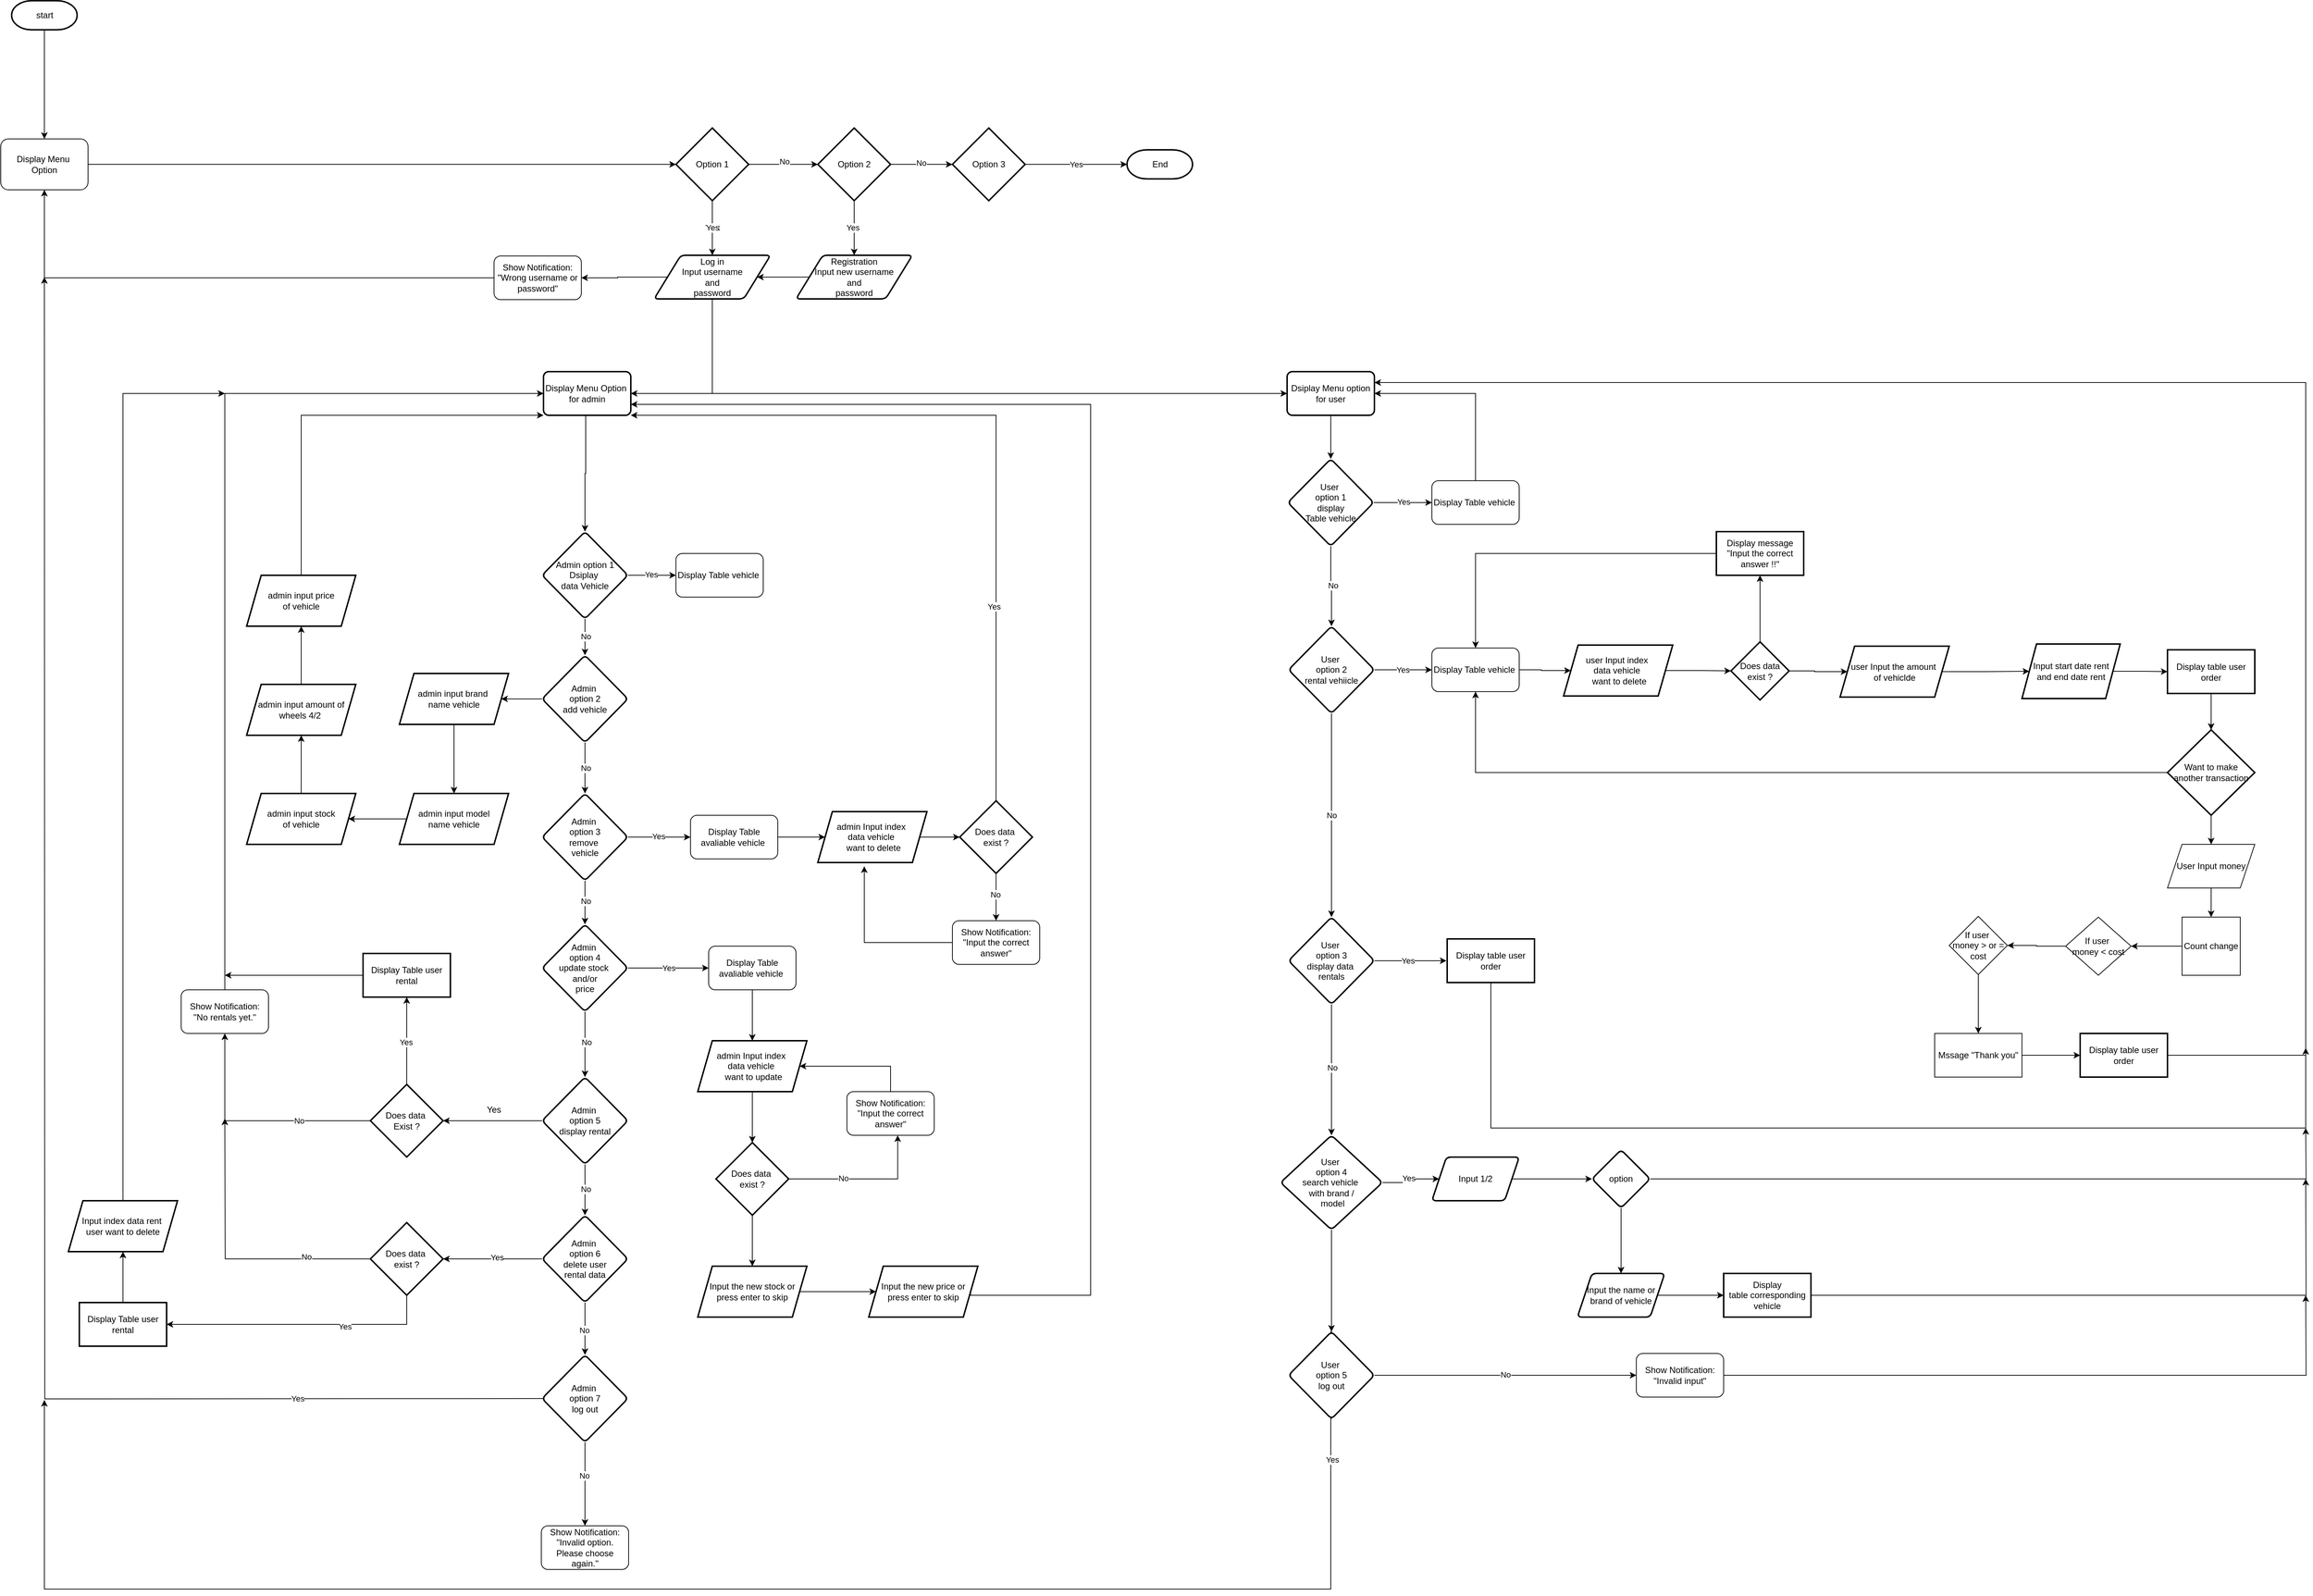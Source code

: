 <mxfile version="24.2.5" type="device" pages="5">
  <diagram id="yVdQKg4HNDBFwXOWyBZh" name="Unity">
    <mxGraphModel dx="7550" dy="5025" grid="1" gridSize="10" guides="1" tooltips="1" connect="1" arrows="1" fold="1" page="1" pageScale="1" pageWidth="850" pageHeight="1100" math="0" shadow="0">
      <root>
        <mxCell id="0" />
        <mxCell id="1" parent="0" />
        <mxCell id="3dit7GDhFKGcdMsa8iTQ-1" value="" style="edgeStyle=orthogonalEdgeStyle;rounded=0;orthogonalLoop=1;jettySize=auto;html=1;exitX=0.5;exitY=1;exitDx=0;exitDy=0;exitPerimeter=0;entryX=0.5;entryY=0;entryDx=0;entryDy=0;" parent="1" source="3dit7GDhFKGcdMsa8iTQ-2" target="3dit7GDhFKGcdMsa8iTQ-75" edge="1">
          <mxGeometry relative="1" as="geometry">
            <mxPoint x="-73" y="145" as="targetPoint" />
          </mxGeometry>
        </mxCell>
        <mxCell id="3dit7GDhFKGcdMsa8iTQ-2" value="start" style="shape=mxgraph.flowchart.terminator;strokeWidth=2;gradientColor=none;gradientDirection=north;fontStyle=0;html=1;" parent="1" vertex="1">
          <mxGeometry x="-673" y="-180" width="90" height="40" as="geometry" />
        </mxCell>
        <mxCell id="3dit7GDhFKGcdMsa8iTQ-3" style="edgeStyle=orthogonalEdgeStyle;rounded=0;orthogonalLoop=1;jettySize=auto;html=1;" parent="1" source="3dit7GDhFKGcdMsa8iTQ-4" target="3dit7GDhFKGcdMsa8iTQ-8" edge="1">
          <mxGeometry relative="1" as="geometry" />
        </mxCell>
        <mxCell id="3dit7GDhFKGcdMsa8iTQ-4" value="Registration&lt;div&gt;Input new username&lt;br&gt;and&lt;div&gt;password&lt;/div&gt;&lt;/div&gt;" style="shape=parallelogram;html=1;strokeWidth=2;perimeter=parallelogramPerimeter;whiteSpace=wrap;rounded=1;arcSize=12;size=0.23;" parent="1" vertex="1">
          <mxGeometry x="405" y="170" width="160" height="60" as="geometry" />
        </mxCell>
        <mxCell id="3dit7GDhFKGcdMsa8iTQ-5" value="" style="edgeStyle=orthogonalEdgeStyle;rounded=0;orthogonalLoop=1;jettySize=auto;html=1;" parent="1" source="3dit7GDhFKGcdMsa8iTQ-8" target="3dit7GDhFKGcdMsa8iTQ-73" edge="1">
          <mxGeometry relative="1" as="geometry" />
        </mxCell>
        <mxCell id="3dit7GDhFKGcdMsa8iTQ-6" style="edgeStyle=orthogonalEdgeStyle;rounded=0;orthogonalLoop=1;jettySize=auto;html=1;entryX=0;entryY=0.5;entryDx=0;entryDy=0;" parent="1" source="3dit7GDhFKGcdMsa8iTQ-8" target="3dit7GDhFKGcdMsa8iTQ-13" edge="1">
          <mxGeometry relative="1" as="geometry">
            <Array as="points">
              <mxPoint x="290" y="360" />
            </Array>
          </mxGeometry>
        </mxCell>
        <mxCell id="3dit7GDhFKGcdMsa8iTQ-7" style="edgeStyle=orthogonalEdgeStyle;rounded=0;orthogonalLoop=1;jettySize=auto;html=1;entryX=1;entryY=0.5;entryDx=0;entryDy=0;" parent="1" source="3dit7GDhFKGcdMsa8iTQ-8" target="3dit7GDhFKGcdMsa8iTQ-11" edge="1">
          <mxGeometry relative="1" as="geometry">
            <Array as="points">
              <mxPoint x="290" y="360" />
            </Array>
          </mxGeometry>
        </mxCell>
        <mxCell id="3dit7GDhFKGcdMsa8iTQ-8" value="&lt;div&gt;Log in&lt;/div&gt;&lt;div&gt;Input username&lt;br&gt;and&lt;div&gt;password&lt;/div&gt;&lt;/div&gt;" style="shape=parallelogram;html=1;strokeWidth=2;perimeter=parallelogramPerimeter;whiteSpace=wrap;rounded=1;arcSize=12;size=0.23;" parent="1" vertex="1">
          <mxGeometry x="210" y="170" width="160" height="60" as="geometry" />
        </mxCell>
        <mxCell id="3dit7GDhFKGcdMsa8iTQ-9" style="edgeStyle=orthogonalEdgeStyle;rounded=0;orthogonalLoop=1;jettySize=auto;html=1;entryX=0.5;entryY=1;entryDx=0;entryDy=0;exitX=0;exitY=0.5;exitDx=0;exitDy=0;" parent="1" source="3dit7GDhFKGcdMsa8iTQ-73" target="3dit7GDhFKGcdMsa8iTQ-75" edge="1">
          <mxGeometry relative="1" as="geometry">
            <mxPoint x="95" y="255" as="targetPoint" />
          </mxGeometry>
        </mxCell>
        <mxCell id="3dit7GDhFKGcdMsa8iTQ-10" value="" style="edgeStyle=orthogonalEdgeStyle;rounded=0;orthogonalLoop=1;jettySize=auto;html=1;entryX=0.5;entryY=0;entryDx=0;entryDy=0;exitX=0.5;exitY=1;exitDx=0;exitDy=0;" parent="1" source="3dit7GDhFKGcdMsa8iTQ-11" target="3dit7GDhFKGcdMsa8iTQ-16" edge="1">
          <mxGeometry relative="1" as="geometry">
            <Array as="points">
              <mxPoint x="116" y="390" />
              <mxPoint x="116" y="470" />
              <mxPoint x="115" y="470" />
            </Array>
          </mxGeometry>
        </mxCell>
        <mxCell id="3dit7GDhFKGcdMsa8iTQ-11" value="Display Menu Option&amp;nbsp;&lt;div&gt;for admin&lt;/div&gt;" style="whiteSpace=wrap;html=1;strokeWidth=2;rounded=1;arcSize=12;" parent="1" vertex="1">
          <mxGeometry x="58" y="330" width="120" height="60" as="geometry" />
        </mxCell>
        <mxCell id="3dit7GDhFKGcdMsa8iTQ-12" value="" style="edgeStyle=orthogonalEdgeStyle;rounded=0;orthogonalLoop=1;jettySize=auto;html=1;" parent="1" source="3dit7GDhFKGcdMsa8iTQ-13" target="3dit7GDhFKGcdMsa8iTQ-37" edge="1">
          <mxGeometry relative="1" as="geometry" />
        </mxCell>
        <mxCell id="3dit7GDhFKGcdMsa8iTQ-13" value="Dsiplay Menu option for user" style="whiteSpace=wrap;html=1;strokeWidth=2;rounded=1;arcSize=12;" parent="1" vertex="1">
          <mxGeometry x="1080" y="330" width="120" height="60" as="geometry" />
        </mxCell>
        <mxCell id="3dit7GDhFKGcdMsa8iTQ-14" value="" style="edgeStyle=orthogonalEdgeStyle;rounded=0;orthogonalLoop=1;jettySize=auto;html=1;" parent="1" source="3dit7GDhFKGcdMsa8iTQ-16" target="3dit7GDhFKGcdMsa8iTQ-19" edge="1">
          <mxGeometry relative="1" as="geometry" />
        </mxCell>
        <mxCell id="vYZtWB5qguZJEZh0VH7T-22" value="No" style="edgeLabel;html=1;align=center;verticalAlign=middle;resizable=0;points=[];" parent="3dit7GDhFKGcdMsa8iTQ-14" vertex="1" connectable="0">
          <mxGeometry x="-0.068" y="1" relative="1" as="geometry">
            <mxPoint as="offset" />
          </mxGeometry>
        </mxCell>
        <mxCell id="3dit7GDhFKGcdMsa8iTQ-95" value="" style="edgeStyle=orthogonalEdgeStyle;rounded=0;orthogonalLoop=1;jettySize=auto;html=1;" parent="1" source="3dit7GDhFKGcdMsa8iTQ-16" target="3dit7GDhFKGcdMsa8iTQ-90" edge="1">
          <mxGeometry relative="1" as="geometry" />
        </mxCell>
        <mxCell id="vYZtWB5qguZJEZh0VH7T-21" value="Yes" style="edgeLabel;html=1;align=center;verticalAlign=middle;resizable=0;points=[];" parent="3dit7GDhFKGcdMsa8iTQ-95" vertex="1" connectable="0">
          <mxGeometry x="-0.052" y="1" relative="1" as="geometry">
            <mxPoint as="offset" />
          </mxGeometry>
        </mxCell>
        <mxCell id="3dit7GDhFKGcdMsa8iTQ-16" value="Admin option 1&lt;div&gt;Dsiplay&amp;nbsp;&lt;/div&gt;&lt;div&gt;data Vehicle&lt;/div&gt;" style="rhombus;whiteSpace=wrap;html=1;strokeWidth=2;rounded=1;arcSize=12;" parent="1" vertex="1">
          <mxGeometry x="56" y="550" width="118" height="120" as="geometry" />
        </mxCell>
        <mxCell id="3dit7GDhFKGcdMsa8iTQ-17" value="" style="edgeStyle=orthogonalEdgeStyle;rounded=0;orthogonalLoop=1;jettySize=auto;html=1;" parent="1" source="3dit7GDhFKGcdMsa8iTQ-19" target="3dit7GDhFKGcdMsa8iTQ-22" edge="1">
          <mxGeometry relative="1" as="geometry" />
        </mxCell>
        <mxCell id="vYZtWB5qguZJEZh0VH7T-23" value="No" style="edgeLabel;html=1;align=center;verticalAlign=middle;resizable=0;points=[];" parent="3dit7GDhFKGcdMsa8iTQ-17" vertex="1" connectable="0">
          <mxGeometry x="0.002" y="1" relative="1" as="geometry">
            <mxPoint as="offset" />
          </mxGeometry>
        </mxCell>
        <mxCell id="3dit7GDhFKGcdMsa8iTQ-156" value="" style="edgeStyle=orthogonalEdgeStyle;rounded=0;orthogonalLoop=1;jettySize=auto;html=1;" parent="1" source="3dit7GDhFKGcdMsa8iTQ-19" target="3dit7GDhFKGcdMsa8iTQ-150" edge="1">
          <mxGeometry relative="1" as="geometry" />
        </mxCell>
        <mxCell id="3dit7GDhFKGcdMsa8iTQ-19" value="Admin&amp;nbsp;&lt;div&gt;option 2&lt;/div&gt;&lt;div&gt;add vehicle&lt;/div&gt;" style="rhombus;whiteSpace=wrap;html=1;strokeWidth=2;rounded=1;arcSize=12;" parent="1" vertex="1">
          <mxGeometry x="56" y="720" width="118" height="120" as="geometry" />
        </mxCell>
        <mxCell id="3dit7GDhFKGcdMsa8iTQ-20" value="" style="edgeStyle=orthogonalEdgeStyle;rounded=0;orthogonalLoop=1;jettySize=auto;html=1;" parent="1" source="3dit7GDhFKGcdMsa8iTQ-22" target="3dit7GDhFKGcdMsa8iTQ-25" edge="1">
          <mxGeometry relative="1" as="geometry" />
        </mxCell>
        <mxCell id="vYZtWB5qguZJEZh0VH7T-25" value="No" style="edgeLabel;html=1;align=center;verticalAlign=middle;resizable=0;points=[];" parent="3dit7GDhFKGcdMsa8iTQ-20" vertex="1" connectable="0">
          <mxGeometry x="-0.076" y="1" relative="1" as="geometry">
            <mxPoint as="offset" />
          </mxGeometry>
        </mxCell>
        <mxCell id="3dit7GDhFKGcdMsa8iTQ-21" value="" style="edgeStyle=orthogonalEdgeStyle;rounded=0;orthogonalLoop=1;jettySize=auto;html=1;entryX=0;entryY=0.5;entryDx=0;entryDy=0;" parent="1" source="3dit7GDhFKGcdMsa8iTQ-22" target="3dit7GDhFKGcdMsa8iTQ-141" edge="1">
          <mxGeometry relative="1" as="geometry">
            <mxPoint x="273" y="970.0" as="targetPoint" />
          </mxGeometry>
        </mxCell>
        <mxCell id="vYZtWB5qguZJEZh0VH7T-24" value="Yes" style="edgeLabel;html=1;align=center;verticalAlign=middle;resizable=0;points=[];" parent="3dit7GDhFKGcdMsa8iTQ-21" vertex="1" connectable="0">
          <mxGeometry x="-0.033" y="1" relative="1" as="geometry">
            <mxPoint as="offset" />
          </mxGeometry>
        </mxCell>
        <mxCell id="3dit7GDhFKGcdMsa8iTQ-22" value="Admin&amp;nbsp;&lt;div&gt;option 3&lt;/div&gt;&lt;div&gt;remove&amp;nbsp;&lt;/div&gt;&lt;div&gt;vehicle&lt;/div&gt;" style="rhombus;whiteSpace=wrap;html=1;strokeWidth=2;rounded=1;arcSize=12;" parent="1" vertex="1">
          <mxGeometry x="56" y="910" width="118" height="120" as="geometry" />
        </mxCell>
        <mxCell id="3dit7GDhFKGcdMsa8iTQ-23" value="" style="edgeStyle=orthogonalEdgeStyle;rounded=0;orthogonalLoop=1;jettySize=auto;html=1;" parent="1" source="3dit7GDhFKGcdMsa8iTQ-25" target="3dit7GDhFKGcdMsa8iTQ-28" edge="1">
          <mxGeometry relative="1" as="geometry" />
        </mxCell>
        <mxCell id="vYZtWB5qguZJEZh0VH7T-26" value="No" style="edgeLabel;html=1;align=center;verticalAlign=middle;resizable=0;points=[];" parent="3dit7GDhFKGcdMsa8iTQ-23" vertex="1" connectable="0">
          <mxGeometry x="-0.064" y="2" relative="1" as="geometry">
            <mxPoint as="offset" />
          </mxGeometry>
        </mxCell>
        <mxCell id="3dit7GDhFKGcdMsa8iTQ-24" value="" style="edgeStyle=orthogonalEdgeStyle;rounded=0;orthogonalLoop=1;jettySize=auto;html=1;entryX=0;entryY=0.5;entryDx=0;entryDy=0;entryPerimeter=0;" parent="1" source="3dit7GDhFKGcdMsa8iTQ-25" edge="1">
          <mxGeometry relative="1" as="geometry">
            <mxPoint x="285" y="1150" as="targetPoint" />
          </mxGeometry>
        </mxCell>
        <mxCell id="3dit7GDhFKGcdMsa8iTQ-140" value="Yes" style="edgeLabel;html=1;align=center;verticalAlign=middle;resizable=0;points=[];" parent="3dit7GDhFKGcdMsa8iTQ-24" vertex="1" connectable="0">
          <mxGeometry x="-0.016" relative="1" as="geometry">
            <mxPoint x="1" as="offset" />
          </mxGeometry>
        </mxCell>
        <mxCell id="3dit7GDhFKGcdMsa8iTQ-25" value="Admin&amp;nbsp;&lt;div&gt;option&amp;nbsp;&lt;span style=&quot;background-color: initial;&quot;&gt;4&lt;/span&gt;&lt;/div&gt;&lt;div&gt;&lt;span style=&quot;background-color: initial;&quot;&gt;update stock&amp;nbsp;&lt;/span&gt;&lt;/div&gt;&lt;div&gt;&lt;span style=&quot;background-color: initial;&quot;&gt;and/or&lt;/span&gt;&lt;/div&gt;&lt;div&gt;&lt;span style=&quot;background-color: initial;&quot;&gt;price&lt;/span&gt;&lt;/div&gt;" style="rhombus;whiteSpace=wrap;html=1;strokeWidth=2;rounded=1;arcSize=12;" parent="1" vertex="1">
          <mxGeometry x="56" y="1090" width="118" height="120" as="geometry" />
        </mxCell>
        <mxCell id="3dit7GDhFKGcdMsa8iTQ-26" value="" style="edgeStyle=orthogonalEdgeStyle;rounded=0;orthogonalLoop=1;jettySize=auto;html=1;" parent="1" source="3dit7GDhFKGcdMsa8iTQ-28" target="3dit7GDhFKGcdMsa8iTQ-31" edge="1">
          <mxGeometry relative="1" as="geometry" />
        </mxCell>
        <mxCell id="vYZtWB5qguZJEZh0VH7T-27" value="No" style="edgeLabel;html=1;align=center;verticalAlign=middle;resizable=0;points=[];" parent="3dit7GDhFKGcdMsa8iTQ-26" vertex="1" connectable="0">
          <mxGeometry x="-0.035" y="1" relative="1" as="geometry">
            <mxPoint as="offset" />
          </mxGeometry>
        </mxCell>
        <mxCell id="3dit7GDhFKGcdMsa8iTQ-97" value="" style="edgeStyle=orthogonalEdgeStyle;rounded=0;orthogonalLoop=1;jettySize=auto;html=1;" parent="1" source="3dit7GDhFKGcdMsa8iTQ-28" target="3dit7GDhFKGcdMsa8iTQ-91" edge="1">
          <mxGeometry relative="1" as="geometry" />
        </mxCell>
        <mxCell id="3dit7GDhFKGcdMsa8iTQ-28" value="Admin&amp;nbsp;&lt;div&gt;option 5&lt;/div&gt;&lt;div&gt;display rental&lt;/div&gt;" style="rhombus;whiteSpace=wrap;html=1;strokeWidth=2;rounded=1;arcSize=12;" parent="1" vertex="1">
          <mxGeometry x="56" y="1300" width="118" height="120" as="geometry" />
        </mxCell>
        <mxCell id="3dit7GDhFKGcdMsa8iTQ-29" value="" style="edgeStyle=orthogonalEdgeStyle;rounded=0;orthogonalLoop=1;jettySize=auto;html=1;" parent="1" source="3dit7GDhFKGcdMsa8iTQ-31" target="3dit7GDhFKGcdMsa8iTQ-34" edge="1">
          <mxGeometry relative="1" as="geometry" />
        </mxCell>
        <mxCell id="vYZtWB5qguZJEZh0VH7T-28" value="No" style="edgeLabel;html=1;align=center;verticalAlign=middle;resizable=0;points=[];" parent="3dit7GDhFKGcdMsa8iTQ-29" vertex="1" connectable="0">
          <mxGeometry x="0.053" y="-1" relative="1" as="geometry">
            <mxPoint as="offset" />
          </mxGeometry>
        </mxCell>
        <mxCell id="3dit7GDhFKGcdMsa8iTQ-113" value="" style="edgeStyle=orthogonalEdgeStyle;rounded=0;orthogonalLoop=1;jettySize=auto;html=1;" parent="1" source="3dit7GDhFKGcdMsa8iTQ-31" target="3dit7GDhFKGcdMsa8iTQ-111" edge="1">
          <mxGeometry relative="1" as="geometry" />
        </mxCell>
        <mxCell id="vYZtWB5qguZJEZh0VH7T-31" value="Yes" style="edgeLabel;html=1;align=center;verticalAlign=middle;resizable=0;points=[];" parent="3dit7GDhFKGcdMsa8iTQ-113" vertex="1" connectable="0">
          <mxGeometry x="-0.083" y="-2" relative="1" as="geometry">
            <mxPoint as="offset" />
          </mxGeometry>
        </mxCell>
        <mxCell id="3dit7GDhFKGcdMsa8iTQ-31" value="Admin&amp;nbsp;&lt;div&gt;option 6&lt;/div&gt;&lt;div&gt;delete user&lt;/div&gt;&lt;div&gt;rental data&lt;/div&gt;" style="rhombus;whiteSpace=wrap;html=1;strokeWidth=2;rounded=1;arcSize=12;" parent="1" vertex="1">
          <mxGeometry x="56" y="1490" width="118" height="120" as="geometry" />
        </mxCell>
        <mxCell id="3dit7GDhFKGcdMsa8iTQ-32" style="edgeStyle=orthogonalEdgeStyle;rounded=0;orthogonalLoop=1;jettySize=auto;html=1;exitX=0;exitY=0.5;exitDx=0;exitDy=0;" parent="1" edge="1">
          <mxGeometry relative="1" as="geometry">
            <mxPoint x="-628" y="200" as="targetPoint" />
            <mxPoint x="58" y="1742" as="sourcePoint" />
          </mxGeometry>
        </mxCell>
        <mxCell id="vYZtWB5qguZJEZh0VH7T-30" value="Yes" style="edgeLabel;html=1;align=center;verticalAlign=middle;resizable=0;points=[];" parent="3dit7GDhFKGcdMsa8iTQ-32" vertex="1" connectable="0">
          <mxGeometry x="-0.696" relative="1" as="geometry">
            <mxPoint as="offset" />
          </mxGeometry>
        </mxCell>
        <mxCell id="3dit7GDhFKGcdMsa8iTQ-33" style="edgeStyle=orthogonalEdgeStyle;rounded=0;orthogonalLoop=1;jettySize=auto;html=1;entryX=0.5;entryY=0;entryDx=0;entryDy=0;" parent="1" source="3dit7GDhFKGcdMsa8iTQ-34" target="3dit7GDhFKGcdMsa8iTQ-89" edge="1">
          <mxGeometry relative="1" as="geometry">
            <mxPoint x="115" y="1860" as="targetPoint" />
            <Array as="points">
              <mxPoint x="115" y="1910" />
            </Array>
          </mxGeometry>
        </mxCell>
        <mxCell id="vYZtWB5qguZJEZh0VH7T-29" value="No" style="edgeLabel;html=1;align=center;verticalAlign=middle;resizable=0;points=[];" parent="3dit7GDhFKGcdMsa8iTQ-33" vertex="1" connectable="0">
          <mxGeometry x="-0.199" y="-1" relative="1" as="geometry">
            <mxPoint as="offset" />
          </mxGeometry>
        </mxCell>
        <mxCell id="3dit7GDhFKGcdMsa8iTQ-34" value="Admin&amp;nbsp;&lt;div&gt;option 7&lt;/div&gt;&lt;div&gt;log out&lt;/div&gt;" style="rhombus;whiteSpace=wrap;html=1;strokeWidth=2;rounded=1;arcSize=12;" parent="1" vertex="1">
          <mxGeometry x="56" y="1682" width="118" height="120" as="geometry" />
        </mxCell>
        <mxCell id="3dit7GDhFKGcdMsa8iTQ-35" value="" style="edgeStyle=orthogonalEdgeStyle;rounded=0;orthogonalLoop=1;jettySize=auto;html=1;" parent="1" source="3dit7GDhFKGcdMsa8iTQ-37" target="3dit7GDhFKGcdMsa8iTQ-40" edge="1">
          <mxGeometry relative="1" as="geometry" />
        </mxCell>
        <mxCell id="vYZtWB5qguZJEZh0VH7T-12" value="No" style="edgeLabel;html=1;align=center;verticalAlign=middle;resizable=0;points=[];" parent="3dit7GDhFKGcdMsa8iTQ-35" vertex="1" connectable="0">
          <mxGeometry x="0.009" y="2" relative="1" as="geometry">
            <mxPoint y="-1" as="offset" />
          </mxGeometry>
        </mxCell>
        <mxCell id="3dit7GDhFKGcdMsa8iTQ-36" value="" style="edgeStyle=orthogonalEdgeStyle;rounded=0;orthogonalLoop=1;jettySize=auto;html=1;entryX=0;entryY=0.5;entryDx=0;entryDy=0;" parent="1" source="3dit7GDhFKGcdMsa8iTQ-37" target="3dit7GDhFKGcdMsa8iTQ-163" edge="1">
          <mxGeometry relative="1" as="geometry">
            <mxPoint x="1298" y="510" as="targetPoint" />
          </mxGeometry>
        </mxCell>
        <mxCell id="vYZtWB5qguZJEZh0VH7T-13" value="Yes" style="edgeLabel;html=1;align=center;verticalAlign=middle;resizable=0;points=[];" parent="3dit7GDhFKGcdMsa8iTQ-36" vertex="1" connectable="0">
          <mxGeometry x="0.013" y="1" relative="1" as="geometry">
            <mxPoint as="offset" />
          </mxGeometry>
        </mxCell>
        <mxCell id="3dit7GDhFKGcdMsa8iTQ-37" value="User&amp;nbsp;&lt;div&gt;option 1&lt;/div&gt;&lt;div&gt;display&lt;/div&gt;&lt;div&gt;Table vehicle&lt;/div&gt;" style="rhombus;whiteSpace=wrap;html=1;strokeWidth=2;rounded=1;arcSize=12;" parent="1" vertex="1">
          <mxGeometry x="1081" y="450" width="118" height="120" as="geometry" />
        </mxCell>
        <mxCell id="3dit7GDhFKGcdMsa8iTQ-38" value="" style="edgeStyle=orthogonalEdgeStyle;rounded=0;orthogonalLoop=1;jettySize=auto;html=1;" parent="1" source="3dit7GDhFKGcdMsa8iTQ-40" target="3dit7GDhFKGcdMsa8iTQ-43" edge="1">
          <mxGeometry relative="1" as="geometry" />
        </mxCell>
        <mxCell id="vYZtWB5qguZJEZh0VH7T-10" value="No" style="edgeLabel;html=1;align=center;verticalAlign=middle;resizable=0;points=[];" parent="3dit7GDhFKGcdMsa8iTQ-38" vertex="1" connectable="0">
          <mxGeometry x="-0.005" relative="1" as="geometry">
            <mxPoint as="offset" />
          </mxGeometry>
        </mxCell>
        <mxCell id="3dit7GDhFKGcdMsa8iTQ-39" value="" style="edgeStyle=orthogonalEdgeStyle;rounded=0;orthogonalLoop=1;jettySize=auto;html=1;entryX=0;entryY=0.5;entryDx=0;entryDy=0;" parent="1" source="3dit7GDhFKGcdMsa8iTQ-40" target="3dit7GDhFKGcdMsa8iTQ-166" edge="1">
          <mxGeometry relative="1" as="geometry">
            <mxPoint x="1299" y="740" as="targetPoint" />
          </mxGeometry>
        </mxCell>
        <mxCell id="vYZtWB5qguZJEZh0VH7T-11" value="Yes" style="edgeLabel;html=1;align=center;verticalAlign=middle;resizable=0;points=[];" parent="3dit7GDhFKGcdMsa8iTQ-39" vertex="1" connectable="0">
          <mxGeometry x="-0.025" relative="1" as="geometry">
            <mxPoint as="offset" />
          </mxGeometry>
        </mxCell>
        <mxCell id="3dit7GDhFKGcdMsa8iTQ-40" value="User&amp;nbsp;&lt;div&gt;option 2&lt;/div&gt;&lt;div&gt;rental vehiicle&lt;/div&gt;" style="rhombus;whiteSpace=wrap;html=1;strokeWidth=2;rounded=1;arcSize=12;" parent="1" vertex="1">
          <mxGeometry x="1082" y="680" width="118" height="120" as="geometry" />
        </mxCell>
        <mxCell id="3dit7GDhFKGcdMsa8iTQ-41" value="" style="edgeStyle=orthogonalEdgeStyle;rounded=0;orthogonalLoop=1;jettySize=auto;html=1;" parent="1" source="3dit7GDhFKGcdMsa8iTQ-43" target="3dit7GDhFKGcdMsa8iTQ-45" edge="1">
          <mxGeometry relative="1" as="geometry" />
        </mxCell>
        <mxCell id="vYZtWB5qguZJEZh0VH7T-8" value="No" style="edgeLabel;html=1;align=center;verticalAlign=middle;resizable=0;points=[];" parent="3dit7GDhFKGcdMsa8iTQ-41" vertex="1" connectable="0">
          <mxGeometry x="-0.031" y="1" relative="1" as="geometry">
            <mxPoint as="offset" />
          </mxGeometry>
        </mxCell>
        <mxCell id="3dit7GDhFKGcdMsa8iTQ-42" value="" style="edgeStyle=orthogonalEdgeStyle;rounded=0;orthogonalLoop=1;jettySize=auto;html=1;" parent="1" source="3dit7GDhFKGcdMsa8iTQ-43" edge="1">
          <mxGeometry relative="1" as="geometry">
            <mxPoint x="1299" y="1140" as="targetPoint" />
          </mxGeometry>
        </mxCell>
        <mxCell id="vYZtWB5qguZJEZh0VH7T-9" value="Yes" style="edgeLabel;html=1;align=center;verticalAlign=middle;resizable=0;points=[];" parent="3dit7GDhFKGcdMsa8iTQ-42" vertex="1" connectable="0">
          <mxGeometry x="-0.085" relative="1" as="geometry">
            <mxPoint as="offset" />
          </mxGeometry>
        </mxCell>
        <mxCell id="3dit7GDhFKGcdMsa8iTQ-43" value="User&amp;nbsp;&lt;div&gt;option 3&lt;/div&gt;&lt;div&gt;display data&amp;nbsp;&lt;/div&gt;&lt;div&gt;rentals&lt;/div&gt;" style="rhombus;whiteSpace=wrap;html=1;strokeWidth=2;rounded=1;arcSize=12;" parent="1" vertex="1">
          <mxGeometry x="1082" y="1080" width="118" height="120" as="geometry" />
        </mxCell>
        <mxCell id="3dit7GDhFKGcdMsa8iTQ-44" style="edgeStyle=orthogonalEdgeStyle;rounded=0;orthogonalLoop=1;jettySize=auto;html=1;exitX=0.5;exitY=1;exitDx=0;exitDy=0;" parent="1" source="3dit7GDhFKGcdMsa8iTQ-219" edge="1">
          <mxGeometry relative="1" as="geometry">
            <mxPoint x="-628" y="1744" as="targetPoint" />
            <mxPoint x="1130" y="1650" as="sourcePoint" />
            <Array as="points">
              <mxPoint x="1140" y="1650" />
              <mxPoint x="1140" y="2004" />
              <mxPoint x="-628" y="2004" />
            </Array>
          </mxGeometry>
        </mxCell>
        <mxCell id="vYZtWB5qguZJEZh0VH7T-6" value="Yes" style="edgeLabel;html=1;align=center;verticalAlign=middle;resizable=0;points=[];" parent="3dit7GDhFKGcdMsa8iTQ-44" vertex="1" connectable="0">
          <mxGeometry x="-0.763" y="2" relative="1" as="geometry">
            <mxPoint as="offset" />
          </mxGeometry>
        </mxCell>
        <mxCell id="3dit7GDhFKGcdMsa8iTQ-210" value="" style="edgeStyle=orthogonalEdgeStyle;rounded=0;orthogonalLoop=1;jettySize=auto;html=1;" parent="1" source="3dit7GDhFKGcdMsa8iTQ-45" target="3dit7GDhFKGcdMsa8iTQ-209" edge="1">
          <mxGeometry relative="1" as="geometry" />
        </mxCell>
        <mxCell id="vYZtWB5qguZJEZh0VH7T-7" value="Yes" style="edgeLabel;html=1;align=center;verticalAlign=middle;resizable=0;points=[];" parent="3dit7GDhFKGcdMsa8iTQ-210" vertex="1" connectable="0">
          <mxGeometry x="-0.022" y="1" relative="1" as="geometry">
            <mxPoint as="offset" />
          </mxGeometry>
        </mxCell>
        <mxCell id="3dit7GDhFKGcdMsa8iTQ-220" value="" style="edgeStyle=orthogonalEdgeStyle;rounded=0;orthogonalLoop=1;jettySize=auto;html=1;" parent="1" source="3dit7GDhFKGcdMsa8iTQ-45" target="3dit7GDhFKGcdMsa8iTQ-219" edge="1">
          <mxGeometry relative="1" as="geometry" />
        </mxCell>
        <mxCell id="3dit7GDhFKGcdMsa8iTQ-45" value="User&amp;nbsp;&lt;div&gt;option 4&lt;/div&gt;&lt;div&gt;search vehicle&amp;nbsp;&lt;/div&gt;&lt;div&gt;with brand /&lt;/div&gt;&lt;div&gt;&amp;nbsp;model&lt;/div&gt;" style="rhombus;whiteSpace=wrap;html=1;strokeWidth=2;rounded=1;arcSize=12;" parent="1" vertex="1">
          <mxGeometry x="1071" y="1380" width="140" height="130" as="geometry" />
        </mxCell>
        <mxCell id="3dit7GDhFKGcdMsa8iTQ-59" value="Yes" style="text;html=1;align=center;verticalAlign=middle;whiteSpace=wrap;rounded=0;" parent="1" vertex="1">
          <mxGeometry x="-40" y="1330" width="60" height="30" as="geometry" />
        </mxCell>
        <mxCell id="3dit7GDhFKGcdMsa8iTQ-73" value="Show Notification: &quot;Wrong username or password&quot;" style="rounded=1;whiteSpace=wrap;html=1;" parent="1" vertex="1">
          <mxGeometry x="-10" y="171" width="120" height="60" as="geometry" />
        </mxCell>
        <mxCell id="3dit7GDhFKGcdMsa8iTQ-74" value="" style="edgeStyle=orthogonalEdgeStyle;rounded=0;orthogonalLoop=1;jettySize=auto;html=1;" parent="1" source="3dit7GDhFKGcdMsa8iTQ-75" target="3dit7GDhFKGcdMsa8iTQ-82" edge="1">
          <mxGeometry relative="1" as="geometry" />
        </mxCell>
        <mxCell id="3dit7GDhFKGcdMsa8iTQ-75" value="Display Menu&amp;nbsp;&lt;div&gt;Option&lt;/div&gt;" style="rounded=1;whiteSpace=wrap;html=1;" parent="1" vertex="1">
          <mxGeometry x="-688" y="10" width="120" height="70" as="geometry" />
        </mxCell>
        <mxCell id="3dit7GDhFKGcdMsa8iTQ-76" value="Option 3" style="strokeWidth=2;html=1;shape=mxgraph.flowchart.decision;whiteSpace=wrap;" parent="1" vertex="1">
          <mxGeometry x="620" y="-5" width="100" height="100" as="geometry" />
        </mxCell>
        <mxCell id="3dit7GDhFKGcdMsa8iTQ-77" value="" style="edgeStyle=orthogonalEdgeStyle;rounded=0;orthogonalLoop=1;jettySize=auto;html=1;" parent="1" source="3dit7GDhFKGcdMsa8iTQ-79" target="3dit7GDhFKGcdMsa8iTQ-76" edge="1">
          <mxGeometry relative="1" as="geometry" />
        </mxCell>
        <mxCell id="vYZtWB5qguZJEZh0VH7T-15" value="No" style="edgeLabel;html=1;align=center;verticalAlign=middle;resizable=0;points=[];" parent="3dit7GDhFKGcdMsa8iTQ-77" vertex="1" connectable="0">
          <mxGeometry x="-0.006" y="2" relative="1" as="geometry">
            <mxPoint as="offset" />
          </mxGeometry>
        </mxCell>
        <mxCell id="3dit7GDhFKGcdMsa8iTQ-78" style="edgeStyle=orthogonalEdgeStyle;rounded=0;orthogonalLoop=1;jettySize=auto;html=1;entryX=0.5;entryY=0;entryDx=0;entryDy=0;" parent="1" source="3dit7GDhFKGcdMsa8iTQ-79" target="3dit7GDhFKGcdMsa8iTQ-4" edge="1">
          <mxGeometry relative="1" as="geometry" />
        </mxCell>
        <mxCell id="vYZtWB5qguZJEZh0VH7T-16" value="Yes" style="edgeLabel;html=1;align=center;verticalAlign=middle;resizable=0;points=[];" parent="3dit7GDhFKGcdMsa8iTQ-78" vertex="1" connectable="0">
          <mxGeometry x="-0.013" y="-2" relative="1" as="geometry">
            <mxPoint as="offset" />
          </mxGeometry>
        </mxCell>
        <mxCell id="3dit7GDhFKGcdMsa8iTQ-79" value="Option 2" style="strokeWidth=2;html=1;shape=mxgraph.flowchart.decision;whiteSpace=wrap;" parent="1" vertex="1">
          <mxGeometry x="435" y="-5" width="100" height="100" as="geometry" />
        </mxCell>
        <mxCell id="3dit7GDhFKGcdMsa8iTQ-80" value="" style="edgeStyle=orthogonalEdgeStyle;rounded=0;orthogonalLoop=1;jettySize=auto;html=1;" parent="1" source="3dit7GDhFKGcdMsa8iTQ-82" target="3dit7GDhFKGcdMsa8iTQ-79" edge="1">
          <mxGeometry relative="1" as="geometry" />
        </mxCell>
        <mxCell id="vYZtWB5qguZJEZh0VH7T-14" value="No" style="edgeLabel;html=1;align=center;verticalAlign=middle;resizable=0;points=[];" parent="3dit7GDhFKGcdMsa8iTQ-80" vertex="1" connectable="0">
          <mxGeometry x="0.041" y="4" relative="1" as="geometry">
            <mxPoint x="-1" as="offset" />
          </mxGeometry>
        </mxCell>
        <mxCell id="3dit7GDhFKGcdMsa8iTQ-81" value="" style="edgeStyle=orthogonalEdgeStyle;rounded=0;orthogonalLoop=1;jettySize=auto;html=1;" parent="1" source="3dit7GDhFKGcdMsa8iTQ-82" target="3dit7GDhFKGcdMsa8iTQ-8" edge="1">
          <mxGeometry relative="1" as="geometry" />
        </mxCell>
        <mxCell id="vYZtWB5qguZJEZh0VH7T-19" value="Text" style="edgeLabel;html=1;align=center;verticalAlign=middle;resizable=0;points=[];" parent="3dit7GDhFKGcdMsa8iTQ-81" vertex="1" connectable="0">
          <mxGeometry x="-0.027" relative="1" as="geometry">
            <mxPoint as="offset" />
          </mxGeometry>
        </mxCell>
        <mxCell id="vYZtWB5qguZJEZh0VH7T-20" value="Yes" style="edgeLabel;html=1;align=center;verticalAlign=middle;resizable=0;points=[];" parent="3dit7GDhFKGcdMsa8iTQ-81" vertex="1" connectable="0">
          <mxGeometry x="-0.027" relative="1" as="geometry">
            <mxPoint as="offset" />
          </mxGeometry>
        </mxCell>
        <mxCell id="3dit7GDhFKGcdMsa8iTQ-82" value="Option 1" style="strokeWidth=2;html=1;shape=mxgraph.flowchart.decision;whiteSpace=wrap;" parent="1" vertex="1">
          <mxGeometry x="240" y="-5" width="100" height="100" as="geometry" />
        </mxCell>
        <mxCell id="3dit7GDhFKGcdMsa8iTQ-85" value="&lt;div&gt;End&lt;/div&gt;" style="shape=mxgraph.flowchart.terminator;strokeWidth=2;gradientColor=none;gradientDirection=north;fontStyle=0;html=1;" parent="1" vertex="1">
          <mxGeometry x="860" y="25" width="90" height="40" as="geometry" />
        </mxCell>
        <mxCell id="3dit7GDhFKGcdMsa8iTQ-86" style="edgeStyle=orthogonalEdgeStyle;rounded=0;orthogonalLoop=1;jettySize=auto;html=1;entryX=0;entryY=0.5;entryDx=0;entryDy=0;entryPerimeter=0;" parent="1" source="3dit7GDhFKGcdMsa8iTQ-76" target="3dit7GDhFKGcdMsa8iTQ-85" edge="1">
          <mxGeometry relative="1" as="geometry" />
        </mxCell>
        <mxCell id="7keFePeIfBUWsjyzDxFv-1" value="Yes" style="edgeLabel;html=1;align=center;verticalAlign=middle;resizable=0;points=[];" vertex="1" connectable="0" parent="3dit7GDhFKGcdMsa8iTQ-86">
          <mxGeometry x="0.002" relative="1" as="geometry">
            <mxPoint as="offset" />
          </mxGeometry>
        </mxCell>
        <mxCell id="3dit7GDhFKGcdMsa8iTQ-89" value="Show Notification: &quot;Invalid option. Please choose again.&quot;" style="rounded=1;whiteSpace=wrap;html=1;" parent="1" vertex="1">
          <mxGeometry x="55" y="1917" width="120" height="60" as="geometry" />
        </mxCell>
        <mxCell id="3dit7GDhFKGcdMsa8iTQ-90" value="Display Table vehicle&amp;nbsp;" style="rounded=1;whiteSpace=wrap;html=1;" parent="1" vertex="1">
          <mxGeometry x="240" y="580" width="120" height="60" as="geometry" />
        </mxCell>
        <mxCell id="3dit7GDhFKGcdMsa8iTQ-101" value="" style="edgeStyle=orthogonalEdgeStyle;rounded=0;orthogonalLoop=1;jettySize=auto;html=1;" parent="1" source="3dit7GDhFKGcdMsa8iTQ-91" target="3dit7GDhFKGcdMsa8iTQ-92" edge="1">
          <mxGeometry relative="1" as="geometry" />
        </mxCell>
        <mxCell id="vYZtWB5qguZJEZh0VH7T-35" value="Yes" style="edgeLabel;html=1;align=center;verticalAlign=middle;resizable=0;points=[];" parent="3dit7GDhFKGcdMsa8iTQ-101" vertex="1" connectable="0">
          <mxGeometry x="-0.031" y="1" relative="1" as="geometry">
            <mxPoint as="offset" />
          </mxGeometry>
        </mxCell>
        <mxCell id="3dit7GDhFKGcdMsa8iTQ-108" style="edgeStyle=orthogonalEdgeStyle;rounded=0;orthogonalLoop=1;jettySize=auto;html=1;entryX=0.5;entryY=1;entryDx=0;entryDy=0;exitX=0;exitY=0.5;exitDx=0;exitDy=0;exitPerimeter=0;" parent="1" source="3dit7GDhFKGcdMsa8iTQ-91" target="3dit7GDhFKGcdMsa8iTQ-105" edge="1">
          <mxGeometry relative="1" as="geometry">
            <mxPoint x="-260" y="1360.091" as="sourcePoint" />
          </mxGeometry>
        </mxCell>
        <mxCell id="vYZtWB5qguZJEZh0VH7T-34" value="No" style="edgeLabel;html=1;align=center;verticalAlign=middle;resizable=0;points=[];" parent="3dit7GDhFKGcdMsa8iTQ-108" vertex="1" connectable="0">
          <mxGeometry x="-0.383" relative="1" as="geometry">
            <mxPoint as="offset" />
          </mxGeometry>
        </mxCell>
        <mxCell id="3dit7GDhFKGcdMsa8iTQ-91" value="Does data&amp;nbsp;&lt;div&gt;Exist ?&lt;/div&gt;" style="strokeWidth=2;html=1;shape=mxgraph.flowchart.decision;whiteSpace=wrap;" parent="1" vertex="1">
          <mxGeometry x="-180" y="1310" width="100" height="100" as="geometry" />
        </mxCell>
        <mxCell id="vYZtWB5qguZJEZh0VH7T-1" style="edgeStyle=orthogonalEdgeStyle;rounded=0;orthogonalLoop=1;jettySize=auto;html=1;" parent="1" source="3dit7GDhFKGcdMsa8iTQ-92" edge="1">
          <mxGeometry relative="1" as="geometry">
            <mxPoint x="-380" y="1160" as="targetPoint" />
          </mxGeometry>
        </mxCell>
        <mxCell id="3dit7GDhFKGcdMsa8iTQ-92" value="Display Table user rental" style="whiteSpace=wrap;html=1;strokeWidth=2;" parent="1" vertex="1">
          <mxGeometry x="-190" y="1130" width="120" height="60" as="geometry" />
        </mxCell>
        <mxCell id="3dit7GDhFKGcdMsa8iTQ-110" style="edgeStyle=orthogonalEdgeStyle;rounded=0;orthogonalLoop=1;jettySize=auto;html=1;entryX=0;entryY=0.5;entryDx=0;entryDy=0;" parent="1" source="3dit7GDhFKGcdMsa8iTQ-105" target="3dit7GDhFKGcdMsa8iTQ-11" edge="1">
          <mxGeometry relative="1" as="geometry">
            <mxPoint x="-22" y="360" as="targetPoint" />
            <Array as="points">
              <mxPoint x="-380" y="360" />
            </Array>
          </mxGeometry>
        </mxCell>
        <mxCell id="3dit7GDhFKGcdMsa8iTQ-105" value="Show Notification: &quot;No rentals yet.&quot;" style="rounded=1;whiteSpace=wrap;html=1;" parent="1" vertex="1">
          <mxGeometry x="-440" y="1180" width="120" height="60" as="geometry" />
        </mxCell>
        <mxCell id="3dit7GDhFKGcdMsa8iTQ-115" style="edgeStyle=orthogonalEdgeStyle;rounded=0;orthogonalLoop=1;jettySize=auto;html=1;exitX=0;exitY=0.5;exitDx=0;exitDy=0;exitPerimeter=0;" parent="1" source="3dit7GDhFKGcdMsa8iTQ-111" edge="1">
          <mxGeometry relative="1" as="geometry">
            <mxPoint x="-380" y="1357" as="targetPoint" />
            <mxPoint x="-260" y="1550.0" as="sourcePoint" />
          </mxGeometry>
        </mxCell>
        <mxCell id="vYZtWB5qguZJEZh0VH7T-32" value="No" style="edgeLabel;html=1;align=center;verticalAlign=middle;resizable=0;points=[];" parent="3dit7GDhFKGcdMsa8iTQ-115" vertex="1" connectable="0">
          <mxGeometry x="-0.55" y="-3" relative="1" as="geometry">
            <mxPoint as="offset" />
          </mxGeometry>
        </mxCell>
        <mxCell id="3dit7GDhFKGcdMsa8iTQ-117" style="edgeStyle=orthogonalEdgeStyle;rounded=0;orthogonalLoop=1;jettySize=auto;html=1;entryX=1;entryY=0.5;entryDx=0;entryDy=0;" parent="1" source="3dit7GDhFKGcdMsa8iTQ-111" target="3dit7GDhFKGcdMsa8iTQ-114" edge="1">
          <mxGeometry relative="1" as="geometry">
            <Array as="points">
              <mxPoint x="-130" y="1640" />
              <mxPoint x="-305" y="1640" />
            </Array>
          </mxGeometry>
        </mxCell>
        <mxCell id="vYZtWB5qguZJEZh0VH7T-33" value="Yes" style="edgeLabel;html=1;align=center;verticalAlign=middle;resizable=0;points=[];" parent="3dit7GDhFKGcdMsa8iTQ-117" vertex="1" connectable="0">
          <mxGeometry x="-0.325" y="3" relative="1" as="geometry">
            <mxPoint as="offset" />
          </mxGeometry>
        </mxCell>
        <mxCell id="3dit7GDhFKGcdMsa8iTQ-111" value="Does data&amp;nbsp;&lt;div&gt;exist ?&lt;/div&gt;" style="strokeWidth=2;html=1;shape=mxgraph.flowchart.decision;whiteSpace=wrap;" parent="1" vertex="1">
          <mxGeometry x="-180" y="1500" width="100" height="100" as="geometry" />
        </mxCell>
        <mxCell id="3dit7GDhFKGcdMsa8iTQ-119" value="" style="edgeStyle=orthogonalEdgeStyle;rounded=0;orthogonalLoop=1;jettySize=auto;html=1;" parent="1" source="3dit7GDhFKGcdMsa8iTQ-114" target="3dit7GDhFKGcdMsa8iTQ-118" edge="1">
          <mxGeometry relative="1" as="geometry" />
        </mxCell>
        <mxCell id="3dit7GDhFKGcdMsa8iTQ-114" value="Display Table user rental" style="whiteSpace=wrap;html=1;strokeWidth=2;" parent="1" vertex="1">
          <mxGeometry x="-580" y="1610" width="120" height="60" as="geometry" />
        </mxCell>
        <mxCell id="3dit7GDhFKGcdMsa8iTQ-120" style="edgeStyle=orthogonalEdgeStyle;rounded=0;orthogonalLoop=1;jettySize=auto;html=1;exitX=0.5;exitY=0;exitDx=0;exitDy=0;" parent="1" source="3dit7GDhFKGcdMsa8iTQ-118" edge="1">
          <mxGeometry relative="1" as="geometry">
            <mxPoint x="-380" y="360" as="targetPoint" />
            <Array as="points">
              <mxPoint x="-520" y="360" />
            </Array>
          </mxGeometry>
        </mxCell>
        <mxCell id="3dit7GDhFKGcdMsa8iTQ-118" value="Input index data rent&amp;nbsp;&lt;div&gt;user want to delete&lt;/div&gt;" style="shape=parallelogram;perimeter=parallelogramPerimeter;whiteSpace=wrap;html=1;fixedSize=1;strokeWidth=2;" parent="1" vertex="1">
          <mxGeometry x="-595" y="1470" width="150" height="70" as="geometry" />
        </mxCell>
        <mxCell id="3dit7GDhFKGcdMsa8iTQ-124" value="" style="edgeStyle=orthogonalEdgeStyle;rounded=0;orthogonalLoop=1;jettySize=auto;html=1;" parent="1" source="3dit7GDhFKGcdMsa8iTQ-122" target="3dit7GDhFKGcdMsa8iTQ-123" edge="1">
          <mxGeometry relative="1" as="geometry" />
        </mxCell>
        <mxCell id="3dit7GDhFKGcdMsa8iTQ-122" value="Display Table avaliable vehicle&amp;nbsp;" style="rounded=1;whiteSpace=wrap;html=1;" parent="1" vertex="1">
          <mxGeometry x="285" y="1120" width="120" height="60" as="geometry" />
        </mxCell>
        <mxCell id="3dit7GDhFKGcdMsa8iTQ-126" value="" style="edgeStyle=orthogonalEdgeStyle;rounded=0;orthogonalLoop=1;jettySize=auto;html=1;" parent="1" source="3dit7GDhFKGcdMsa8iTQ-123" target="3dit7GDhFKGcdMsa8iTQ-125" edge="1">
          <mxGeometry relative="1" as="geometry" />
        </mxCell>
        <mxCell id="3dit7GDhFKGcdMsa8iTQ-123" value="admin Input index&amp;nbsp;&lt;div&gt;data&amp;nbsp;&lt;span style=&quot;background-color: initial;&quot;&gt;vehicle&amp;nbsp;&lt;/span&gt;&lt;div&gt;&lt;div&gt;&amp;nbsp;want to update&lt;/div&gt;&lt;/div&gt;&lt;/div&gt;" style="shape=parallelogram;perimeter=parallelogramPerimeter;whiteSpace=wrap;html=1;fixedSize=1;strokeWidth=2;" parent="1" vertex="1">
          <mxGeometry x="270" y="1250" width="150" height="70" as="geometry" />
        </mxCell>
        <mxCell id="3dit7GDhFKGcdMsa8iTQ-135" value="" style="edgeStyle=orthogonalEdgeStyle;rounded=0;orthogonalLoop=1;jettySize=auto;html=1;" parent="1" source="3dit7GDhFKGcdMsa8iTQ-125" target="3dit7GDhFKGcdMsa8iTQ-134" edge="1">
          <mxGeometry relative="1" as="geometry" />
        </mxCell>
        <mxCell id="3dit7GDhFKGcdMsa8iTQ-125" value="Does data&amp;nbsp;&lt;div&gt;exist ?&lt;/div&gt;" style="strokeWidth=2;html=1;shape=mxgraph.flowchart.decision;whiteSpace=wrap;" parent="1" vertex="1">
          <mxGeometry x="295" y="1390" width="100" height="100" as="geometry" />
        </mxCell>
        <mxCell id="3dit7GDhFKGcdMsa8iTQ-132" style="edgeStyle=orthogonalEdgeStyle;rounded=0;orthogonalLoop=1;jettySize=auto;html=1;exitX=0.5;exitY=0;exitDx=0;exitDy=0;" parent="1" source="3dit7GDhFKGcdMsa8iTQ-130" target="3dit7GDhFKGcdMsa8iTQ-123" edge="1">
          <mxGeometry relative="1" as="geometry" />
        </mxCell>
        <mxCell id="3dit7GDhFKGcdMsa8iTQ-130" value="Show Notification: &quot;Input the correct answer&quot;" style="rounded=1;whiteSpace=wrap;html=1;" parent="1" vertex="1">
          <mxGeometry x="475" y="1320" width="120" height="60" as="geometry" />
        </mxCell>
        <mxCell id="3dit7GDhFKGcdMsa8iTQ-131" style="edgeStyle=orthogonalEdgeStyle;rounded=0;orthogonalLoop=1;jettySize=auto;html=1;entryX=0.582;entryY=1.001;entryDx=0;entryDy=0;entryPerimeter=0;" parent="1" source="3dit7GDhFKGcdMsa8iTQ-125" target="3dit7GDhFKGcdMsa8iTQ-130" edge="1">
          <mxGeometry relative="1" as="geometry" />
        </mxCell>
        <mxCell id="3dit7GDhFKGcdMsa8iTQ-133" value="No" style="edgeLabel;html=1;align=center;verticalAlign=middle;resizable=0;points=[];" parent="3dit7GDhFKGcdMsa8iTQ-131" vertex="1" connectable="0">
          <mxGeometry x="-0.284" y="1" relative="1" as="geometry">
            <mxPoint as="offset" />
          </mxGeometry>
        </mxCell>
        <mxCell id="3dit7GDhFKGcdMsa8iTQ-138" value="" style="edgeStyle=orthogonalEdgeStyle;rounded=0;orthogonalLoop=1;jettySize=auto;html=1;" parent="1" source="3dit7GDhFKGcdMsa8iTQ-134" target="3dit7GDhFKGcdMsa8iTQ-136" edge="1">
          <mxGeometry relative="1" as="geometry" />
        </mxCell>
        <mxCell id="3dit7GDhFKGcdMsa8iTQ-134" value="Input the new stock or press enter to skip" style="shape=parallelogram;perimeter=parallelogramPerimeter;whiteSpace=wrap;html=1;fixedSize=1;strokeWidth=2;" parent="1" vertex="1">
          <mxGeometry x="270" y="1560" width="150" height="70" as="geometry" />
        </mxCell>
        <mxCell id="3dit7GDhFKGcdMsa8iTQ-139" style="edgeStyle=orthogonalEdgeStyle;rounded=0;orthogonalLoop=1;jettySize=auto;html=1;entryX=1;entryY=0.75;entryDx=0;entryDy=0;exitX=1;exitY=0.5;exitDx=0;exitDy=0;" parent="1" source="3dit7GDhFKGcdMsa8iTQ-136" target="3dit7GDhFKGcdMsa8iTQ-11" edge="1">
          <mxGeometry relative="1" as="geometry">
            <Array as="points">
              <mxPoint x="645" y="1600" />
              <mxPoint x="810" y="1600" />
              <mxPoint x="810" y="375" />
            </Array>
          </mxGeometry>
        </mxCell>
        <mxCell id="3dit7GDhFKGcdMsa8iTQ-136" value="Input the new price or press enter to skip" style="shape=parallelogram;perimeter=parallelogramPerimeter;whiteSpace=wrap;html=1;fixedSize=1;strokeWidth=2;" parent="1" vertex="1">
          <mxGeometry x="505" y="1560" width="150" height="70" as="geometry" />
        </mxCell>
        <mxCell id="3dit7GDhFKGcdMsa8iTQ-143" value="" style="edgeStyle=orthogonalEdgeStyle;rounded=0;orthogonalLoop=1;jettySize=auto;html=1;" parent="1" source="3dit7GDhFKGcdMsa8iTQ-141" target="3dit7GDhFKGcdMsa8iTQ-142" edge="1">
          <mxGeometry relative="1" as="geometry" />
        </mxCell>
        <mxCell id="3dit7GDhFKGcdMsa8iTQ-141" value="Display Table avaliable vehicle&amp;nbsp;" style="rounded=1;whiteSpace=wrap;html=1;" parent="1" vertex="1">
          <mxGeometry x="260" y="940" width="120" height="60" as="geometry" />
        </mxCell>
        <mxCell id="3dit7GDhFKGcdMsa8iTQ-145" value="" style="edgeStyle=orthogonalEdgeStyle;rounded=0;orthogonalLoop=1;jettySize=auto;html=1;" parent="1" source="3dit7GDhFKGcdMsa8iTQ-142" target="3dit7GDhFKGcdMsa8iTQ-144" edge="1">
          <mxGeometry relative="1" as="geometry" />
        </mxCell>
        <mxCell id="3dit7GDhFKGcdMsa8iTQ-142" value="admin Input index&amp;nbsp;&lt;div&gt;data&amp;nbsp;&lt;span style=&quot;background-color: initial;&quot;&gt;vehicle&amp;nbsp;&lt;/span&gt;&lt;div&gt;&lt;div&gt;&amp;nbsp;want to delete&lt;/div&gt;&lt;/div&gt;&lt;/div&gt;" style="shape=parallelogram;perimeter=parallelogramPerimeter;whiteSpace=wrap;html=1;fixedSize=1;strokeWidth=2;" parent="1" vertex="1">
          <mxGeometry x="435" y="935" width="150" height="70" as="geometry" />
        </mxCell>
        <mxCell id="3dit7GDhFKGcdMsa8iTQ-147" value="" style="edgeStyle=orthogonalEdgeStyle;rounded=0;orthogonalLoop=1;jettySize=auto;html=1;" parent="1" source="3dit7GDhFKGcdMsa8iTQ-144" target="3dit7GDhFKGcdMsa8iTQ-146" edge="1">
          <mxGeometry relative="1" as="geometry" />
        </mxCell>
        <mxCell id="vYZtWB5qguZJEZh0VH7T-37" value="No" style="edgeLabel;html=1;align=center;verticalAlign=middle;resizable=0;points=[];" parent="3dit7GDhFKGcdMsa8iTQ-147" vertex="1" connectable="0">
          <mxGeometry x="-0.11" y="-1" relative="1" as="geometry">
            <mxPoint as="offset" />
          </mxGeometry>
        </mxCell>
        <mxCell id="3dit7GDhFKGcdMsa8iTQ-149" style="edgeStyle=orthogonalEdgeStyle;rounded=0;orthogonalLoop=1;jettySize=auto;html=1;entryX=1;entryY=1;entryDx=0;entryDy=0;" parent="1" source="3dit7GDhFKGcdMsa8iTQ-144" target="3dit7GDhFKGcdMsa8iTQ-11" edge="1">
          <mxGeometry relative="1" as="geometry">
            <Array as="points">
              <mxPoint x="680" y="390" />
            </Array>
          </mxGeometry>
        </mxCell>
        <mxCell id="vYZtWB5qguZJEZh0VH7T-36" value="Yes" style="edgeLabel;html=1;align=center;verticalAlign=middle;resizable=0;points=[];" parent="3dit7GDhFKGcdMsa8iTQ-149" vertex="1" connectable="0">
          <mxGeometry x="-0.483" y="3" relative="1" as="geometry">
            <mxPoint as="offset" />
          </mxGeometry>
        </mxCell>
        <mxCell id="3dit7GDhFKGcdMsa8iTQ-144" value="Does data&amp;nbsp;&lt;div&gt;exist ?&lt;/div&gt;" style="strokeWidth=2;html=1;shape=mxgraph.flowchart.decision;whiteSpace=wrap;" parent="1" vertex="1">
          <mxGeometry x="630" y="920" width="100" height="100" as="geometry" />
        </mxCell>
        <mxCell id="3dit7GDhFKGcdMsa8iTQ-146" value="Show Notification: &quot;Input the correct answer&quot;" style="rounded=1;whiteSpace=wrap;html=1;" parent="1" vertex="1">
          <mxGeometry x="620" y="1085" width="120" height="60" as="geometry" />
        </mxCell>
        <mxCell id="3dit7GDhFKGcdMsa8iTQ-148" style="edgeStyle=orthogonalEdgeStyle;rounded=0;orthogonalLoop=1;jettySize=auto;html=1;entryX=0.426;entryY=1.074;entryDx=0;entryDy=0;entryPerimeter=0;" parent="1" source="3dit7GDhFKGcdMsa8iTQ-146" target="3dit7GDhFKGcdMsa8iTQ-142" edge="1">
          <mxGeometry relative="1" as="geometry" />
        </mxCell>
        <mxCell id="3dit7GDhFKGcdMsa8iTQ-157" value="" style="edgeStyle=orthogonalEdgeStyle;rounded=0;orthogonalLoop=1;jettySize=auto;html=1;" parent="1" source="3dit7GDhFKGcdMsa8iTQ-150" target="3dit7GDhFKGcdMsa8iTQ-151" edge="1">
          <mxGeometry relative="1" as="geometry" />
        </mxCell>
        <mxCell id="3dit7GDhFKGcdMsa8iTQ-150" value="admin input brand&amp;nbsp;&lt;br&gt;&lt;div&gt;&lt;span style=&quot;color: rgba(0, 0, 0, 0); font-family: monospace; font-size: 0px; text-align: start; text-wrap: nowrap; background-color: initial;&quot;&gt;%3CmxGraphModel%3E%3Croot%3E%3CmxCell%20id%3D%220%22%2F%3E%3CmxCell%20id%3D%221%22%20parent%3D%220%22%2F%3E%3CmxCell%20id%3D%222%22%20value%3D%22admin%20Input%20index%26amp%3Bnbsp%3B%26lt%3Bdiv%26gt%3Bdata%26amp%3Bnbsp%3B%26lt%3Bspan%20style%3D%26quot%3Bbackground-color%3A%20initial%3B%26quot%3B%26gt%3Bvehicle%26amp%3Bnbsp%3B%26lt%3B%2Fspan%26gt%3B%26lt%3Bdiv%26gt%3B%26lt%3Bdiv%26gt%3B%26amp%3Bnbsp%3Bwant%20to%20delete%26lt%3B%2Fdiv%26gt%3B%26lt%3B%2Fdiv%26gt%3B%26lt%3B%2Fdiv%26gt%3B%22%20style%3D%22shape%3Dparallelogram%3Bperimeter%3DparallelogramPerimeter%3BwhiteSpace%3Dwrap%3Bhtml%3D1%3BfixedSize%3D1%3BstrokeWidth%3D2%3B%22%20vertex%3D%221%22%20parent%3D%221%22%3E%3CmxGeometry%20x%3D%22435%22%20y%3D%22935%22%20width%3D%22150%22%20height%3D%2270%22%20as%3D%22geometry%22%2F%3E%3C%2FmxCell%3E%3C%2Froot%3E%3C%2FmxGraphModel%3E&lt;/span&gt;name vehicle&lt;/div&gt;" style="shape=parallelogram;perimeter=parallelogramPerimeter;whiteSpace=wrap;html=1;fixedSize=1;strokeWidth=2;" parent="1" vertex="1">
          <mxGeometry x="-140" y="745" width="150" height="70" as="geometry" />
        </mxCell>
        <mxCell id="3dit7GDhFKGcdMsa8iTQ-158" value="" style="edgeStyle=orthogonalEdgeStyle;rounded=0;orthogonalLoop=1;jettySize=auto;html=1;" parent="1" source="3dit7GDhFKGcdMsa8iTQ-151" target="3dit7GDhFKGcdMsa8iTQ-153" edge="1">
          <mxGeometry relative="1" as="geometry" />
        </mxCell>
        <mxCell id="3dit7GDhFKGcdMsa8iTQ-151" value="admin input model&lt;br&gt;&lt;div&gt;&lt;span style=&quot;color: rgba(0, 0, 0, 0); font-family: monospace; font-size: 0px; text-align: start; text-wrap: nowrap; background-color: initial;&quot;&gt;%3CmxGraphModel%3E%3Croot%3E%3CmxCell%20id%3D%220%22%2F%3E%3CmxCell%20id%3D%221%22%20parent%3D%220%22%2F%3E%3CmxCell%20id%3D%222%22%20value%3D%22admin%20Input%20index%26amp%3Bnbsp%3B%26lt%3Bdiv%26gt%3Bdata%26amp%3Bnbsp%3B%26lt%3Bspan%20style%3D%26quot%3Bbackground-color%3A%20initial%3B%26quot%3B%26gt%3Bvehicle%26amp%3Bnbsp%3B%26lt%3B%2Fspan%26gt%3B%26lt%3Bdiv%26gt%3B%26lt%3Bdiv%26gt%3B%26amp%3Bnbsp%3Bwant%20to%20delete%26lt%3B%2Fdiv%26gt%3B%26lt%3B%2Fdiv%26gt%3B%26lt%3B%2Fdiv%26gt%3B%22%20style%3D%22shape%3Dparallelogram%3Bperimeter%3DparallelogramPerimeter%3BwhiteSpace%3Dwrap%3Bhtml%3D1%3BfixedSize%3D1%3BstrokeWidth%3D2%3B%22%20vertex%3D%221%22%20parent%3D%221%22%3E%3CmxGeometry%20x%3D%22435%22%20y%3D%22935%22%20width%3D%22150%22%20height%3D%2270%22%20as%3D%22geometry%22%2F%3E%3C%2FmxCell%3E%3C%2Froot%3E%3C%2FmxGraphModel%3E&lt;/span&gt;name vehicle&lt;/div&gt;" style="shape=parallelogram;perimeter=parallelogramPerimeter;whiteSpace=wrap;html=1;fixedSize=1;strokeWidth=2;" parent="1" vertex="1">
          <mxGeometry x="-140" y="910" width="150" height="70" as="geometry" />
        </mxCell>
        <mxCell id="3dit7GDhFKGcdMsa8iTQ-159" value="" style="edgeStyle=orthogonalEdgeStyle;rounded=0;orthogonalLoop=1;jettySize=auto;html=1;" parent="1" source="3dit7GDhFKGcdMsa8iTQ-153" target="3dit7GDhFKGcdMsa8iTQ-154" edge="1">
          <mxGeometry relative="1" as="geometry" />
        </mxCell>
        <mxCell id="3dit7GDhFKGcdMsa8iTQ-153" value="admin input stock&lt;div&gt;of&amp;nbsp;&lt;span style=&quot;background-color: initial; text-wrap: nowrap; color: rgba(0, 0, 0, 0); font-family: monospace; font-size: 0px; text-align: start;&quot;&gt;%3CmxGraphModel%3E%3Croot%3E%3CmxCell%20id%3D%220%22%2F%3E%3CmxCell%20id%3D%221%22%20parent%3D%220%22%2F%3E%3CmxCell%20id%3D%222%22%20value%3D%22admin%20Input%20index%26amp%3Bnbsp%3B%26lt%3Bdiv%26gt%3Bdata%26amp%3Bnbsp%3B%26lt%3Bspan%20style%3D%26quot%3Bbackground-color%3A%20initial%3B%26quot%3B%26gt%3Bvehicle%26amp%3Bnbsp%3B%26lt%3B%2Fspan%26gt%3B%26lt%3Bdiv%26gt%3B%26lt%3Bdiv%26gt%3B%26amp%3Bnbsp%3Bwant%20to%20delete%26lt%3B%2Fdiv%26gt%3B%26lt%3B%2Fdiv%26gt%3B%26lt%3B%2Fdiv%26gt%3B%22%20style%3D%22shape%3Dparallelogram%3Bperimeter%3DparallelogramPerimeter%3BwhiteSpace%3Dwrap%3Bhtml%3D1%3BfixedSize%3D1%3BstrokeWidth%3D2%3B%22%20vertex%3D%221%22%20parent%3D%221%22%3E%3CmxGeometry%20x%3D%22435%22%20y%3D%22935%22%20width%3D%22150%22%20height%3D%2270%22%20as%3D%22geometry%22%2F%3E%3C%2FmxCell%3E%3C%2Froot%3E%3C%2FmxGraphModel%ofof&lt;/span&gt;&lt;span style=&quot;background-color: initial;&quot;&gt;vehicle&lt;/span&gt;&lt;/div&gt;" style="shape=parallelogram;perimeter=parallelogramPerimeter;whiteSpace=wrap;html=1;fixedSize=1;strokeWidth=2;" parent="1" vertex="1">
          <mxGeometry x="-350" y="910" width="150" height="70" as="geometry" />
        </mxCell>
        <mxCell id="3dit7GDhFKGcdMsa8iTQ-160" value="" style="edgeStyle=orthogonalEdgeStyle;rounded=0;orthogonalLoop=1;jettySize=auto;html=1;" parent="1" source="3dit7GDhFKGcdMsa8iTQ-154" target="3dit7GDhFKGcdMsa8iTQ-155" edge="1">
          <mxGeometry relative="1" as="geometry" />
        </mxCell>
        <mxCell id="3dit7GDhFKGcdMsa8iTQ-154" value="admin input amount of wheels 4/2&lt;span style=&quot;background-color: initial;&quot;&gt;&amp;nbsp;&lt;/span&gt;&lt;span style=&quot;background-color: initial; text-wrap: nowrap; color: rgba(0, 0, 0, 0); font-family: monospace; font-size: 0px; text-align: start;&quot;&gt;%3CmxGraphModel%3E%3Croot%3E%3CmxCell%20id%3D%220%22%2F%3E%3CmxCell%20id%3D%221%22%20parent%3D%220%22%2F%3E%3CmxCell%20id%3D%222%22%20value%3D%22admin%20Input%20index%26amp%3Bnbsp%3B%26lt%3Bdiv%26gt%3Bdata%26amp%3Bnbsp%3B%26lt%3Bspan%20style%3D%26quot%3Bbackground-color%3A%20initial%3B%26quot%3B%26gt%3Bvehicle%26amp%3Bnbsp%3B%26lt%3B%2Fspan%26gt%3B%26lt%3Bdiv%26gt%3B%26lt%3Bdiv%26gt%3B%26amp%3Bnbsp%3Bwant%20to%20delete%26lt%3B%2Fdiv%26gt%3B%26lt%3B%2Fdiv%26gt%3B%26lt%3B%2Fdiv%26gt%3B%22%20style%3D%22shape%3Dparallelogram%3Bperimeter%3DparallelogramPerimeter%3BwhiteSpace%3Dwrap%3Bhtml%3D1%3BfixedSize%3D1%3BstrokeWidth%3D2%3B%22%20vertex%3D%221%22%20parent%3D%221%22%3E%3CmxGeometry%20x%3D%22435%22%20y%3D%22935%22%20width%3D%22150%22%20height%3D%2270%22%20as%3D%22geometry%22%2F%3E%3C%2FmxCell%3E%3C%2Froot%3E%3C&lt;/span&gt;" style="shape=parallelogram;perimeter=parallelogramPerimeter;whiteSpace=wrap;html=1;fixedSize=1;strokeWidth=2;" parent="1" vertex="1">
          <mxGeometry x="-350" y="760" width="150" height="70" as="geometry" />
        </mxCell>
        <mxCell id="3dit7GDhFKGcdMsa8iTQ-161" style="edgeStyle=orthogonalEdgeStyle;rounded=0;orthogonalLoop=1;jettySize=auto;html=1;entryX=0;entryY=1;entryDx=0;entryDy=0;" parent="1" source="3dit7GDhFKGcdMsa8iTQ-155" target="3dit7GDhFKGcdMsa8iTQ-11" edge="1">
          <mxGeometry relative="1" as="geometry">
            <Array as="points">
              <mxPoint x="-275" y="390" />
            </Array>
          </mxGeometry>
        </mxCell>
        <mxCell id="3dit7GDhFKGcdMsa8iTQ-155" value="admin input price&lt;div&gt;of&amp;nbsp;&lt;span style=&quot;background-color: initial; text-wrap: nowrap; color: rgba(0, 0, 0, 0); font-family: monospace; font-size: 0px; text-align: start;&quot;&gt;%3CmxGraphModel%3E%3Croot%3E%3CmxCell%20id%3D%220%22%2F%3E%3CmxCell%20id%3D%221%22%20parent%3D%220%22%2F%3E%3CmxCell%20id%3D%222%22%20value%3D%22admin%20Input%20index%26amp%3Bnbsp%3B%26lt%3Bdiv%26gt%3Bdata%26amp%3Bnbsp%3B%26lt%3Bspan%20style%3D%26quot%3Bbackground-color%3A%20initial%3B%26quot%3B%26gt%3Bvehicle%26amp%3Bnbsp%3B%26lt%3B%2Fspan%26gt%3B%26lt%3Bdiv%26gt%3B%26lt%3Bdiv%26gt%3B%26amp%3Bnbsp%3Bwant%20to%20delete%26lt%3B%2Fdiv%26gt%3B%26lt%3B%2Fdiv%26gt%3B%26lt%3B%2Fdiv%26gt%3B%22%20style%3D%22shape%3Dparallelogram%3Bperimeter%3DparallelogramPerimeter%3BwhiteSpace%3Dwrap%3Bhtml%3D1%3BfixedSize%3D1%3BstrokeWidth%3D2%3B%22%20vertex%3D%221%22%20parent%3D%221%22%3E%3CmxGeometry%20x%3D%22435%22%20y%3D%22935%22%20width%3D%22150%22%20height%3D%2270%22%20as%3D%22geometry%22%2F%3E%3C%2FmxCell%3E%3C%2Froot%3E%3C%2FmxGraphModel%ofof&lt;/span&gt;&lt;span style=&quot;background-color: initial;&quot;&gt;vehicle&lt;/span&gt;&lt;/div&gt;" style="shape=parallelogram;perimeter=parallelogramPerimeter;whiteSpace=wrap;html=1;fixedSize=1;strokeWidth=2;" parent="1" vertex="1">
          <mxGeometry x="-350" y="610" width="150" height="70" as="geometry" />
        </mxCell>
        <mxCell id="3dit7GDhFKGcdMsa8iTQ-165" style="edgeStyle=orthogonalEdgeStyle;rounded=0;orthogonalLoop=1;jettySize=auto;html=1;entryX=1;entryY=0.5;entryDx=0;entryDy=0;exitX=0.5;exitY=0;exitDx=0;exitDy=0;" parent="1" source="3dit7GDhFKGcdMsa8iTQ-163" target="3dit7GDhFKGcdMsa8iTQ-13" edge="1">
          <mxGeometry relative="1" as="geometry">
            <Array as="points">
              <mxPoint x="1339" y="360" />
            </Array>
          </mxGeometry>
        </mxCell>
        <mxCell id="3dit7GDhFKGcdMsa8iTQ-163" value="Display Table vehicle&amp;nbsp;" style="rounded=1;whiteSpace=wrap;html=1;" parent="1" vertex="1">
          <mxGeometry x="1279" y="480" width="120" height="60" as="geometry" />
        </mxCell>
        <mxCell id="3dit7GDhFKGcdMsa8iTQ-168" value="" style="edgeStyle=orthogonalEdgeStyle;rounded=0;orthogonalLoop=1;jettySize=auto;html=1;" parent="1" source="3dit7GDhFKGcdMsa8iTQ-166" target="3dit7GDhFKGcdMsa8iTQ-167" edge="1">
          <mxGeometry relative="1" as="geometry" />
        </mxCell>
        <mxCell id="3dit7GDhFKGcdMsa8iTQ-166" value="Display Table vehicle&amp;nbsp;" style="rounded=1;whiteSpace=wrap;html=1;" parent="1" vertex="1">
          <mxGeometry x="1279" y="710" width="120" height="60" as="geometry" />
        </mxCell>
        <mxCell id="3dit7GDhFKGcdMsa8iTQ-170" value="" style="edgeStyle=orthogonalEdgeStyle;rounded=0;orthogonalLoop=1;jettySize=auto;html=1;" parent="1" source="3dit7GDhFKGcdMsa8iTQ-167" target="3dit7GDhFKGcdMsa8iTQ-169" edge="1">
          <mxGeometry relative="1" as="geometry" />
        </mxCell>
        <mxCell id="3dit7GDhFKGcdMsa8iTQ-167" value="user Input index&amp;nbsp;&lt;div&gt;data&amp;nbsp;&lt;span style=&quot;background-color: initial;&quot;&gt;vehicle&amp;nbsp;&lt;/span&gt;&lt;div&gt;&lt;div&gt;&amp;nbsp;want to delete&lt;/div&gt;&lt;/div&gt;&lt;/div&gt;" style="shape=parallelogram;perimeter=parallelogramPerimeter;whiteSpace=wrap;html=1;fixedSize=1;strokeWidth=2;" parent="1" vertex="1">
          <mxGeometry x="1460" y="706" width="150" height="70" as="geometry" />
        </mxCell>
        <mxCell id="3dit7GDhFKGcdMsa8iTQ-172" value="" style="edgeStyle=orthogonalEdgeStyle;rounded=0;orthogonalLoop=1;jettySize=auto;html=1;" parent="1" source="3dit7GDhFKGcdMsa8iTQ-169" target="3dit7GDhFKGcdMsa8iTQ-171" edge="1">
          <mxGeometry relative="1" as="geometry" />
        </mxCell>
        <mxCell id="3dit7GDhFKGcdMsa8iTQ-175" value="" style="edgeStyle=orthogonalEdgeStyle;rounded=0;orthogonalLoop=1;jettySize=auto;html=1;" parent="1" source="3dit7GDhFKGcdMsa8iTQ-169" target="3dit7GDhFKGcdMsa8iTQ-174" edge="1">
          <mxGeometry relative="1" as="geometry" />
        </mxCell>
        <mxCell id="3dit7GDhFKGcdMsa8iTQ-169" value="Does data exist ?" style="rhombus;whiteSpace=wrap;html=1;strokeWidth=2;" parent="1" vertex="1">
          <mxGeometry x="1690" y="701.5" width="80" height="80" as="geometry" />
        </mxCell>
        <mxCell id="3dit7GDhFKGcdMsa8iTQ-173" style="edgeStyle=orthogonalEdgeStyle;rounded=0;orthogonalLoop=1;jettySize=auto;html=1;entryX=0.5;entryY=0;entryDx=0;entryDy=0;" parent="1" source="3dit7GDhFKGcdMsa8iTQ-171" target="3dit7GDhFKGcdMsa8iTQ-166" edge="1">
          <mxGeometry relative="1" as="geometry" />
        </mxCell>
        <mxCell id="3dit7GDhFKGcdMsa8iTQ-171" value="Display message &quot;Input the correct answer !!&quot;" style="whiteSpace=wrap;html=1;strokeWidth=2;" parent="1" vertex="1">
          <mxGeometry x="1670" y="550" width="120" height="60" as="geometry" />
        </mxCell>
        <mxCell id="3dit7GDhFKGcdMsa8iTQ-177" value="" style="edgeStyle=orthogonalEdgeStyle;rounded=0;orthogonalLoop=1;jettySize=auto;html=1;" parent="1" source="3dit7GDhFKGcdMsa8iTQ-174" target="3dit7GDhFKGcdMsa8iTQ-176" edge="1">
          <mxGeometry relative="1" as="geometry" />
        </mxCell>
        <mxCell id="3dit7GDhFKGcdMsa8iTQ-174" value="user Input the amount&amp;nbsp;&lt;div&gt;of&amp;nbsp;&lt;span style=&quot;background-color: initial;&quot;&gt;vehiclde&lt;/span&gt;&lt;/div&gt;" style="shape=parallelogram;perimeter=parallelogramPerimeter;whiteSpace=wrap;html=1;fixedSize=1;strokeWidth=2;" parent="1" vertex="1">
          <mxGeometry x="1840" y="707.5" width="150" height="70" as="geometry" />
        </mxCell>
        <mxCell id="3dit7GDhFKGcdMsa8iTQ-179" value="" style="edgeStyle=orthogonalEdgeStyle;rounded=0;orthogonalLoop=1;jettySize=auto;html=1;" parent="1" source="3dit7GDhFKGcdMsa8iTQ-176" target="3dit7GDhFKGcdMsa8iTQ-178" edge="1">
          <mxGeometry relative="1" as="geometry" />
        </mxCell>
        <mxCell id="3dit7GDhFKGcdMsa8iTQ-176" value="Input start date rent&lt;div&gt;and end date rent&lt;/div&gt;" style="shape=parallelogram;perimeter=parallelogramPerimeter;whiteSpace=wrap;html=1;fixedSize=1;strokeWidth=2;" parent="1" vertex="1">
          <mxGeometry x="2090" y="704.5" width="135" height="75" as="geometry" />
        </mxCell>
        <mxCell id="3dit7GDhFKGcdMsa8iTQ-181" value="" style="edgeStyle=orthogonalEdgeStyle;rounded=0;orthogonalLoop=1;jettySize=auto;html=1;" parent="1" source="3dit7GDhFKGcdMsa8iTQ-178" target="3dit7GDhFKGcdMsa8iTQ-180" edge="1">
          <mxGeometry relative="1" as="geometry" />
        </mxCell>
        <mxCell id="3dit7GDhFKGcdMsa8iTQ-178" value="Display table user order" style="whiteSpace=wrap;html=1;strokeWidth=2;" parent="1" vertex="1">
          <mxGeometry x="2290" y="712.5" width="120" height="60" as="geometry" />
        </mxCell>
        <mxCell id="3dit7GDhFKGcdMsa8iTQ-182" style="edgeStyle=orthogonalEdgeStyle;rounded=0;orthogonalLoop=1;jettySize=auto;html=1;entryX=0.5;entryY=1;entryDx=0;entryDy=0;" parent="1" source="3dit7GDhFKGcdMsa8iTQ-180" target="3dit7GDhFKGcdMsa8iTQ-166" edge="1">
          <mxGeometry relative="1" as="geometry" />
        </mxCell>
        <mxCell id="3dit7GDhFKGcdMsa8iTQ-196" value="" style="edgeStyle=orthogonalEdgeStyle;rounded=0;orthogonalLoop=1;jettySize=auto;html=1;" parent="1" source="3dit7GDhFKGcdMsa8iTQ-180" target="3dit7GDhFKGcdMsa8iTQ-183" edge="1">
          <mxGeometry relative="1" as="geometry" />
        </mxCell>
        <mxCell id="3dit7GDhFKGcdMsa8iTQ-180" value="Want to make&lt;div&gt;another transaction&lt;/div&gt;" style="rhombus;whiteSpace=wrap;html=1;strokeWidth=2;" parent="1" vertex="1">
          <mxGeometry x="2290" y="822.5" width="120" height="117.5" as="geometry" />
        </mxCell>
        <mxCell id="3dit7GDhFKGcdMsa8iTQ-197" value="" style="edgeStyle=orthogonalEdgeStyle;rounded=0;orthogonalLoop=1;jettySize=auto;html=1;" parent="1" source="3dit7GDhFKGcdMsa8iTQ-183" target="3dit7GDhFKGcdMsa8iTQ-186" edge="1">
          <mxGeometry relative="1" as="geometry" />
        </mxCell>
        <mxCell id="3dit7GDhFKGcdMsa8iTQ-183" value="User Input money" style="shape=parallelogram;perimeter=parallelogramPerimeter;whiteSpace=wrap;html=1;fixedSize=1;" parent="1" vertex="1">
          <mxGeometry x="2290" y="980" width="120" height="60" as="geometry" />
        </mxCell>
        <mxCell id="3dit7GDhFKGcdMsa8iTQ-198" value="" style="edgeStyle=orthogonalEdgeStyle;rounded=0;orthogonalLoop=1;jettySize=auto;html=1;" parent="1" source="3dit7GDhFKGcdMsa8iTQ-186" target="3dit7GDhFKGcdMsa8iTQ-188" edge="1">
          <mxGeometry relative="1" as="geometry" />
        </mxCell>
        <mxCell id="3dit7GDhFKGcdMsa8iTQ-186" value="Count change" style="whiteSpace=wrap;html=1;aspect=fixed;" parent="1" vertex="1">
          <mxGeometry x="2310" y="1080" width="80" height="80" as="geometry" />
        </mxCell>
        <mxCell id="3dit7GDhFKGcdMsa8iTQ-199" value="" style="edgeStyle=orthogonalEdgeStyle;rounded=0;orthogonalLoop=1;jettySize=auto;html=1;" parent="1" source="3dit7GDhFKGcdMsa8iTQ-188" target="3dit7GDhFKGcdMsa8iTQ-191" edge="1">
          <mxGeometry relative="1" as="geometry" />
        </mxCell>
        <mxCell id="3dit7GDhFKGcdMsa8iTQ-188" value="If user&amp;nbsp;&lt;div&gt;money &amp;lt; cost&lt;/div&gt;" style="rhombus;whiteSpace=wrap;html=1;" parent="1" vertex="1">
          <mxGeometry x="2150" y="1080" width="90" height="80" as="geometry" />
        </mxCell>
        <mxCell id="3dit7GDhFKGcdMsa8iTQ-200" value="" style="edgeStyle=orthogonalEdgeStyle;rounded=0;orthogonalLoop=1;jettySize=auto;html=1;" parent="1" source="3dit7GDhFKGcdMsa8iTQ-191" target="3dit7GDhFKGcdMsa8iTQ-193" edge="1">
          <mxGeometry relative="1" as="geometry" />
        </mxCell>
        <mxCell id="3dit7GDhFKGcdMsa8iTQ-191" value="If user&amp;nbsp;&lt;div&gt;money &amp;gt; or = cost&lt;/div&gt;" style="rhombus;whiteSpace=wrap;html=1;" parent="1" vertex="1">
          <mxGeometry x="1990" y="1079" width="80" height="80" as="geometry" />
        </mxCell>
        <mxCell id="3dit7GDhFKGcdMsa8iTQ-203" value="" style="edgeStyle=orthogonalEdgeStyle;rounded=0;orthogonalLoop=1;jettySize=auto;html=1;" parent="1" source="3dit7GDhFKGcdMsa8iTQ-193" target="3dit7GDhFKGcdMsa8iTQ-202" edge="1">
          <mxGeometry relative="1" as="geometry" />
        </mxCell>
        <mxCell id="3dit7GDhFKGcdMsa8iTQ-193" value="Mssage &quot;Thank you&quot;" style="whiteSpace=wrap;html=1;" parent="1" vertex="1">
          <mxGeometry x="1970" y="1240" width="120" height="60" as="geometry" />
        </mxCell>
        <mxCell id="3dit7GDhFKGcdMsa8iTQ-204" style="edgeStyle=orthogonalEdgeStyle;rounded=0;orthogonalLoop=1;jettySize=auto;html=1;entryX=1;entryY=0.25;entryDx=0;entryDy=0;" parent="1" source="3dit7GDhFKGcdMsa8iTQ-202" target="3dit7GDhFKGcdMsa8iTQ-13" edge="1">
          <mxGeometry relative="1" as="geometry">
            <mxPoint x="2480" y="190" as="targetPoint" />
            <Array as="points">
              <mxPoint x="2480" y="1270" />
              <mxPoint x="2480" y="345" />
            </Array>
          </mxGeometry>
        </mxCell>
        <mxCell id="3dit7GDhFKGcdMsa8iTQ-202" value="Display table user order" style="whiteSpace=wrap;html=1;strokeWidth=2;" parent="1" vertex="1">
          <mxGeometry x="2170" y="1240" width="120" height="60" as="geometry" />
        </mxCell>
        <mxCell id="3dit7GDhFKGcdMsa8iTQ-206" style="edgeStyle=orthogonalEdgeStyle;rounded=0;orthogonalLoop=1;jettySize=auto;html=1;" parent="1" edge="1">
          <mxGeometry relative="1" as="geometry">
            <mxPoint x="2480" y="1260" as="targetPoint" />
            <mxPoint x="1360" y="1160" as="sourcePoint" />
            <Array as="points">
              <mxPoint x="1360" y="1370" />
              <mxPoint x="2480" y="1370" />
            </Array>
          </mxGeometry>
        </mxCell>
        <mxCell id="3dit7GDhFKGcdMsa8iTQ-205" value="Display table user order" style="whiteSpace=wrap;html=1;strokeWidth=2;" parent="1" vertex="1">
          <mxGeometry x="1300" y="1110" width="120" height="60" as="geometry" />
        </mxCell>
        <mxCell id="3dit7GDhFKGcdMsa8iTQ-212" value="" style="edgeStyle=orthogonalEdgeStyle;rounded=0;orthogonalLoop=1;jettySize=auto;html=1;" parent="1" source="3dit7GDhFKGcdMsa8iTQ-209" target="3dit7GDhFKGcdMsa8iTQ-211" edge="1">
          <mxGeometry relative="1" as="geometry" />
        </mxCell>
        <mxCell id="3dit7GDhFKGcdMsa8iTQ-209" value="Input 1/2" style="shape=parallelogram;perimeter=parallelogramPerimeter;whiteSpace=wrap;html=1;fixedSize=1;strokeWidth=2;rounded=1;arcSize=12;" parent="1" vertex="1">
          <mxGeometry x="1279" y="1410" width="120" height="60" as="geometry" />
        </mxCell>
        <mxCell id="3dit7GDhFKGcdMsa8iTQ-214" value="" style="edgeStyle=orthogonalEdgeStyle;rounded=0;orthogonalLoop=1;jettySize=auto;html=1;" parent="1" source="3dit7GDhFKGcdMsa8iTQ-211" target="3dit7GDhFKGcdMsa8iTQ-213" edge="1">
          <mxGeometry relative="1" as="geometry" />
        </mxCell>
        <mxCell id="3dit7GDhFKGcdMsa8iTQ-217" style="edgeStyle=orthogonalEdgeStyle;rounded=0;orthogonalLoop=1;jettySize=auto;html=1;" parent="1" source="3dit7GDhFKGcdMsa8iTQ-211" edge="1">
          <mxGeometry relative="1" as="geometry">
            <mxPoint x="2480" y="1370" as="targetPoint" />
          </mxGeometry>
        </mxCell>
        <mxCell id="3dit7GDhFKGcdMsa8iTQ-211" value="option" style="rhombus;whiteSpace=wrap;html=1;strokeWidth=2;rounded=1;arcSize=12;" parent="1" vertex="1">
          <mxGeometry x="1499" y="1400" width="80" height="80" as="geometry" />
        </mxCell>
        <mxCell id="3dit7GDhFKGcdMsa8iTQ-216" value="" style="edgeStyle=orthogonalEdgeStyle;rounded=0;orthogonalLoop=1;jettySize=auto;html=1;" parent="1" source="3dit7GDhFKGcdMsa8iTQ-213" target="3dit7GDhFKGcdMsa8iTQ-215" edge="1">
          <mxGeometry relative="1" as="geometry" />
        </mxCell>
        <mxCell id="3dit7GDhFKGcdMsa8iTQ-213" value="Input the name or brand of vehicle" style="shape=parallelogram;perimeter=parallelogramPerimeter;whiteSpace=wrap;html=1;fixedSize=1;strokeWidth=2;rounded=1;arcSize=12;" parent="1" vertex="1">
          <mxGeometry x="1479" y="1570" width="120" height="60" as="geometry" />
        </mxCell>
        <mxCell id="3dit7GDhFKGcdMsa8iTQ-218" style="edgeStyle=orthogonalEdgeStyle;rounded=0;orthogonalLoop=1;jettySize=auto;html=1;" parent="1" source="3dit7GDhFKGcdMsa8iTQ-215" edge="1">
          <mxGeometry relative="1" as="geometry">
            <mxPoint x="2480" y="1440" as="targetPoint" />
          </mxGeometry>
        </mxCell>
        <mxCell id="3dit7GDhFKGcdMsa8iTQ-215" value="Display table&amp;nbsp;corresponding vehicle" style="whiteSpace=wrap;html=1;strokeWidth=2;" parent="1" vertex="1">
          <mxGeometry x="1680" y="1570" width="120" height="60" as="geometry" />
        </mxCell>
        <mxCell id="vYZtWB5qguZJEZh0VH7T-3" style="edgeStyle=orthogonalEdgeStyle;rounded=0;orthogonalLoop=1;jettySize=auto;html=1;entryX=0;entryY=0.5;entryDx=0;entryDy=0;" parent="1" source="3dit7GDhFKGcdMsa8iTQ-219" target="vYZtWB5qguZJEZh0VH7T-2" edge="1">
          <mxGeometry relative="1" as="geometry" />
        </mxCell>
        <mxCell id="vYZtWB5qguZJEZh0VH7T-5" value="No" style="edgeLabel;html=1;align=center;verticalAlign=middle;resizable=0;points=[];" parent="vYZtWB5qguZJEZh0VH7T-3" vertex="1" connectable="0">
          <mxGeometry x="0.001" y="1" relative="1" as="geometry">
            <mxPoint as="offset" />
          </mxGeometry>
        </mxCell>
        <mxCell id="3dit7GDhFKGcdMsa8iTQ-219" value="User&amp;nbsp;&lt;div&gt;option 5&lt;/div&gt;&lt;div&gt;log out&lt;/div&gt;" style="rhombus;whiteSpace=wrap;html=1;strokeWidth=2;rounded=1;arcSize=12;" parent="1" vertex="1">
          <mxGeometry x="1082" y="1650" width="118" height="120" as="geometry" />
        </mxCell>
        <mxCell id="vYZtWB5qguZJEZh0VH7T-4" style="edgeStyle=orthogonalEdgeStyle;rounded=0;orthogonalLoop=1;jettySize=auto;html=1;" parent="1" source="vYZtWB5qguZJEZh0VH7T-2" edge="1">
          <mxGeometry relative="1" as="geometry">
            <mxPoint x="2480" y="1600" as="targetPoint" />
          </mxGeometry>
        </mxCell>
        <mxCell id="vYZtWB5qguZJEZh0VH7T-2" value="Show Notification: &quot;Invalid input&quot;" style="rounded=1;whiteSpace=wrap;html=1;" parent="1" vertex="1">
          <mxGeometry x="1560" y="1680" width="120" height="60" as="geometry" />
        </mxCell>
      </root>
    </mxGraphModel>
  </diagram>
  <diagram name="Main Flow" id="rRIECaaN3u0asPH0Vdvx">
    <mxGraphModel dx="5317" dy="3717" grid="1" gridSize="10" guides="1" tooltips="1" connect="1" arrows="1" fold="1" page="1" pageScale="1" pageWidth="850" pageHeight="1100" math="0" shadow="0">
      <root>
        <mxCell id="cFNZSEZFLGLc8BqrdQo--0" />
        <mxCell id="cFNZSEZFLGLc8BqrdQo--1" parent="cFNZSEZFLGLc8BqrdQo--0" />
        <mxCell id="cFNZSEZFLGLc8BqrdQo--2" value="" style="edgeStyle=orthogonalEdgeStyle;rounded=0;orthogonalLoop=1;jettySize=auto;html=1;exitX=0.5;exitY=1;exitDx=0;exitDy=0;exitPerimeter=0;entryX=0.5;entryY=0;entryDx=0;entryDy=0;" parent="cFNZSEZFLGLc8BqrdQo--1" source="cFNZSEZFLGLc8BqrdQo--3" target="ZcORQtDflexrsLdd_6ne-1" edge="1">
          <mxGeometry relative="1" as="geometry">
            <mxPoint x="95" y="145" as="targetPoint" />
          </mxGeometry>
        </mxCell>
        <mxCell id="cFNZSEZFLGLc8BqrdQo--3" value="start" style="shape=mxgraph.flowchart.terminator;strokeWidth=2;gradientColor=none;gradientDirection=north;fontStyle=0;html=1;" parent="cFNZSEZFLGLc8BqrdQo--1" vertex="1">
          <mxGeometry x="-125" y="-160" width="90" height="40" as="geometry" />
        </mxCell>
        <mxCell id="ZcORQtDflexrsLdd_6ne-18" style="edgeStyle=orthogonalEdgeStyle;rounded=0;orthogonalLoop=1;jettySize=auto;html=1;" edge="1" parent="cFNZSEZFLGLc8BqrdQo--1" source="cFNZSEZFLGLc8BqrdQo--12" target="cFNZSEZFLGLc8BqrdQo--15">
          <mxGeometry relative="1" as="geometry" />
        </mxCell>
        <mxCell id="cFNZSEZFLGLc8BqrdQo--12" value="Registration&lt;div&gt;Input new username&lt;br&gt;and&lt;div&gt;password&lt;/div&gt;&lt;/div&gt;" style="shape=parallelogram;html=1;strokeWidth=2;perimeter=parallelogramPerimeter;whiteSpace=wrap;rounded=1;arcSize=12;size=0.23;" parent="cFNZSEZFLGLc8BqrdQo--1" vertex="1">
          <mxGeometry x="405" y="170" width="160" height="60" as="geometry" />
        </mxCell>
        <mxCell id="ZcORQtDflexrsLdd_6ne-22" value="" style="edgeStyle=orthogonalEdgeStyle;rounded=0;orthogonalLoop=1;jettySize=auto;html=1;" edge="1" parent="cFNZSEZFLGLc8BqrdQo--1" source="cFNZSEZFLGLc8BqrdQo--15" target="7WebkBKSZGJglqhumsMq-20">
          <mxGeometry relative="1" as="geometry" />
        </mxCell>
        <mxCell id="ZcORQtDflexrsLdd_6ne-25" style="edgeStyle=orthogonalEdgeStyle;rounded=0;orthogonalLoop=1;jettySize=auto;html=1;entryX=0;entryY=0.5;entryDx=0;entryDy=0;" edge="1" parent="cFNZSEZFLGLc8BqrdQo--1" source="cFNZSEZFLGLc8BqrdQo--15" target="cFNZSEZFLGLc8BqrdQo--23">
          <mxGeometry relative="1" as="geometry">
            <Array as="points">
              <mxPoint x="290" y="360" />
            </Array>
          </mxGeometry>
        </mxCell>
        <mxCell id="ZcORQtDflexrsLdd_6ne-26" style="edgeStyle=orthogonalEdgeStyle;rounded=0;orthogonalLoop=1;jettySize=auto;html=1;entryX=1;entryY=0.5;entryDx=0;entryDy=0;" edge="1" parent="cFNZSEZFLGLc8BqrdQo--1" source="cFNZSEZFLGLc8BqrdQo--15" target="cFNZSEZFLGLc8BqrdQo--21">
          <mxGeometry relative="1" as="geometry">
            <Array as="points">
              <mxPoint x="290" y="360" />
            </Array>
          </mxGeometry>
        </mxCell>
        <mxCell id="cFNZSEZFLGLc8BqrdQo--15" value="&lt;div&gt;Log in&lt;/div&gt;&lt;div&gt;Input username&lt;br&gt;and&lt;div&gt;password&lt;/div&gt;&lt;/div&gt;" style="shape=parallelogram;html=1;strokeWidth=2;perimeter=parallelogramPerimeter;whiteSpace=wrap;rounded=1;arcSize=12;size=0.23;" parent="cFNZSEZFLGLc8BqrdQo--1" vertex="1">
          <mxGeometry x="210" y="170" width="160" height="60" as="geometry" />
        </mxCell>
        <mxCell id="cFNZSEZFLGLc8BqrdQo--16" style="edgeStyle=orthogonalEdgeStyle;rounded=0;orthogonalLoop=1;jettySize=auto;html=1;entryX=0.5;entryY=1;entryDx=0;entryDy=0;exitX=0;exitY=0.5;exitDx=0;exitDy=0;" parent="cFNZSEZFLGLc8BqrdQo--1" source="7WebkBKSZGJglqhumsMq-20" target="ZcORQtDflexrsLdd_6ne-1" edge="1">
          <mxGeometry relative="1" as="geometry">
            <mxPoint x="95" y="255" as="targetPoint" />
          </mxGeometry>
        </mxCell>
        <mxCell id="cFNZSEZFLGLc8BqrdQo--20" value="" style="edgeStyle=orthogonalEdgeStyle;rounded=0;orthogonalLoop=1;jettySize=auto;html=1;entryX=0.5;entryY=0;entryDx=0;entryDy=0;exitX=0.5;exitY=1;exitDx=0;exitDy=0;" parent="cFNZSEZFLGLc8BqrdQo--1" source="cFNZSEZFLGLc8BqrdQo--21" target="cFNZSEZFLGLc8BqrdQo--25" edge="1">
          <mxGeometry relative="1" as="geometry">
            <Array as="points">
              <mxPoint x="116" y="390" />
              <mxPoint x="116" y="470" />
              <mxPoint x="115" y="470" />
            </Array>
          </mxGeometry>
        </mxCell>
        <mxCell id="cFNZSEZFLGLc8BqrdQo--21" value="Display Menu Option&amp;nbsp;&lt;div&gt;for admin&lt;/div&gt;" style="whiteSpace=wrap;html=1;strokeWidth=2;rounded=1;arcSize=12;" parent="cFNZSEZFLGLc8BqrdQo--1" vertex="1">
          <mxGeometry x="58" y="330" width="120" height="60" as="geometry" />
        </mxCell>
        <mxCell id="cFNZSEZFLGLc8BqrdQo--22" value="" style="edgeStyle=orthogonalEdgeStyle;rounded=0;orthogonalLoop=1;jettySize=auto;html=1;" parent="cFNZSEZFLGLc8BqrdQo--1" source="cFNZSEZFLGLc8BqrdQo--23" target="cFNZSEZFLGLc8BqrdQo--39" edge="1">
          <mxGeometry relative="1" as="geometry" />
        </mxCell>
        <mxCell id="cFNZSEZFLGLc8BqrdQo--23" value="Dsiplay Menu option for user" style="whiteSpace=wrap;html=1;strokeWidth=2;rounded=1;arcSize=12;" parent="cFNZSEZFLGLc8BqrdQo--1" vertex="1">
          <mxGeometry x="530" y="330" width="120" height="60" as="geometry" />
        </mxCell>
        <mxCell id="cFNZSEZFLGLc8BqrdQo--24" value="" style="edgeStyle=orthogonalEdgeStyle;rounded=0;orthogonalLoop=1;jettySize=auto;html=1;" parent="cFNZSEZFLGLc8BqrdQo--1" source="cFNZSEZFLGLc8BqrdQo--25" target="cFNZSEZFLGLc8BqrdQo--27" edge="1">
          <mxGeometry relative="1" as="geometry" />
        </mxCell>
        <mxCell id="xCOysYunAMmOzCRL9UnM-1" value="" style="edgeStyle=orthogonalEdgeStyle;rounded=0;orthogonalLoop=1;jettySize=auto;html=1;" parent="cFNZSEZFLGLc8BqrdQo--1" source="cFNZSEZFLGLc8BqrdQo--25" target="xCOysYunAMmOzCRL9UnM-0" edge="1">
          <mxGeometry relative="1" as="geometry" />
        </mxCell>
        <mxCell id="cFNZSEZFLGLc8BqrdQo--25" value="Admin option 1&lt;div&gt;Dsiplay&amp;nbsp;&lt;/div&gt;&lt;div&gt;data Vehicle&lt;/div&gt;" style="rhombus;whiteSpace=wrap;html=1;strokeWidth=2;rounded=1;arcSize=12;" parent="cFNZSEZFLGLc8BqrdQo--1" vertex="1">
          <mxGeometry x="56" y="550" width="118" height="120" as="geometry" />
        </mxCell>
        <mxCell id="cFNZSEZFLGLc8BqrdQo--26" value="" style="edgeStyle=orthogonalEdgeStyle;rounded=0;orthogonalLoop=1;jettySize=auto;html=1;" parent="cFNZSEZFLGLc8BqrdQo--1" source="cFNZSEZFLGLc8BqrdQo--27" target="cFNZSEZFLGLc8BqrdQo--29" edge="1">
          <mxGeometry relative="1" as="geometry" />
        </mxCell>
        <mxCell id="xCOysYunAMmOzCRL9UnM-3" value="" style="edgeStyle=orthogonalEdgeStyle;rounded=0;orthogonalLoop=1;jettySize=auto;html=1;" parent="cFNZSEZFLGLc8BqrdQo--1" source="cFNZSEZFLGLc8BqrdQo--27" target="xCOysYunAMmOzCRL9UnM-2" edge="1">
          <mxGeometry relative="1" as="geometry" />
        </mxCell>
        <mxCell id="cFNZSEZFLGLc8BqrdQo--27" value="Admin&amp;nbsp;&lt;div&gt;option 2&lt;/div&gt;" style="rhombus;whiteSpace=wrap;html=1;strokeWidth=2;rounded=1;arcSize=12;" parent="cFNZSEZFLGLc8BqrdQo--1" vertex="1">
          <mxGeometry x="56" y="720" width="118" height="120" as="geometry" />
        </mxCell>
        <mxCell id="cFNZSEZFLGLc8BqrdQo--28" value="" style="edgeStyle=orthogonalEdgeStyle;rounded=0;orthogonalLoop=1;jettySize=auto;html=1;" parent="cFNZSEZFLGLc8BqrdQo--1" source="cFNZSEZFLGLc8BqrdQo--29" target="cFNZSEZFLGLc8BqrdQo--31" edge="1">
          <mxGeometry relative="1" as="geometry" />
        </mxCell>
        <mxCell id="xCOysYunAMmOzCRL9UnM-5" value="" style="edgeStyle=orthogonalEdgeStyle;rounded=0;orthogonalLoop=1;jettySize=auto;html=1;" parent="cFNZSEZFLGLc8BqrdQo--1" source="cFNZSEZFLGLc8BqrdQo--29" target="xCOysYunAMmOzCRL9UnM-4" edge="1">
          <mxGeometry relative="1" as="geometry" />
        </mxCell>
        <mxCell id="cFNZSEZFLGLc8BqrdQo--29" value="Admin&amp;nbsp;&lt;div&gt;option 3&lt;/div&gt;" style="rhombus;whiteSpace=wrap;html=1;strokeWidth=2;rounded=1;arcSize=12;" parent="cFNZSEZFLGLc8BqrdQo--1" vertex="1">
          <mxGeometry x="56" y="910" width="118" height="120" as="geometry" />
        </mxCell>
        <mxCell id="cFNZSEZFLGLc8BqrdQo--30" value="" style="edgeStyle=orthogonalEdgeStyle;rounded=0;orthogonalLoop=1;jettySize=auto;html=1;" parent="cFNZSEZFLGLc8BqrdQo--1" source="cFNZSEZFLGLc8BqrdQo--31" target="cFNZSEZFLGLc8BqrdQo--33" edge="1">
          <mxGeometry relative="1" as="geometry" />
        </mxCell>
        <mxCell id="xCOysYunAMmOzCRL9UnM-7" value="" style="edgeStyle=orthogonalEdgeStyle;rounded=0;orthogonalLoop=1;jettySize=auto;html=1;" parent="cFNZSEZFLGLc8BqrdQo--1" source="cFNZSEZFLGLc8BqrdQo--31" target="xCOysYunAMmOzCRL9UnM-6" edge="1">
          <mxGeometry relative="1" as="geometry" />
        </mxCell>
        <mxCell id="cFNZSEZFLGLc8BqrdQo--31" value="Admin&amp;nbsp;&lt;div&gt;option&amp;nbsp;&lt;span style=&quot;background-color: initial;&quot;&gt;4&lt;/span&gt;&lt;/div&gt;" style="rhombus;whiteSpace=wrap;html=1;strokeWidth=2;rounded=1;arcSize=12;" parent="cFNZSEZFLGLc8BqrdQo--1" vertex="1">
          <mxGeometry x="56" y="1090" width="118" height="120" as="geometry" />
        </mxCell>
        <mxCell id="cFNZSEZFLGLc8BqrdQo--32" value="" style="edgeStyle=orthogonalEdgeStyle;rounded=0;orthogonalLoop=1;jettySize=auto;html=1;" parent="cFNZSEZFLGLc8BqrdQo--1" source="cFNZSEZFLGLc8BqrdQo--33" target="cFNZSEZFLGLc8BqrdQo--35" edge="1">
          <mxGeometry relative="1" as="geometry" />
        </mxCell>
        <mxCell id="xCOysYunAMmOzCRL9UnM-9" value="" style="edgeStyle=orthogonalEdgeStyle;rounded=0;orthogonalLoop=1;jettySize=auto;html=1;" parent="cFNZSEZFLGLc8BqrdQo--1" source="cFNZSEZFLGLc8BqrdQo--33" target="xCOysYunAMmOzCRL9UnM-8" edge="1">
          <mxGeometry relative="1" as="geometry" />
        </mxCell>
        <mxCell id="cFNZSEZFLGLc8BqrdQo--33" value="Admin&amp;nbsp;&lt;div&gt;option 5&lt;/div&gt;" style="rhombus;whiteSpace=wrap;html=1;strokeWidth=2;rounded=1;arcSize=12;" parent="cFNZSEZFLGLc8BqrdQo--1" vertex="1">
          <mxGeometry x="56" y="1300" width="118" height="120" as="geometry" />
        </mxCell>
        <mxCell id="cFNZSEZFLGLc8BqrdQo--34" value="" style="edgeStyle=orthogonalEdgeStyle;rounded=0;orthogonalLoop=1;jettySize=auto;html=1;" parent="cFNZSEZFLGLc8BqrdQo--1" source="cFNZSEZFLGLc8BqrdQo--35" target="cFNZSEZFLGLc8BqrdQo--37" edge="1">
          <mxGeometry relative="1" as="geometry" />
        </mxCell>
        <mxCell id="xCOysYunAMmOzCRL9UnM-11" value="" style="edgeStyle=orthogonalEdgeStyle;rounded=0;orthogonalLoop=1;jettySize=auto;html=1;" parent="cFNZSEZFLGLc8BqrdQo--1" source="cFNZSEZFLGLc8BqrdQo--35" target="xCOysYunAMmOzCRL9UnM-10" edge="1">
          <mxGeometry relative="1" as="geometry" />
        </mxCell>
        <mxCell id="cFNZSEZFLGLc8BqrdQo--35" value="Admin&amp;nbsp;&lt;div&gt;option 6&lt;/div&gt;" style="rhombus;whiteSpace=wrap;html=1;strokeWidth=2;rounded=1;arcSize=12;" parent="cFNZSEZFLGLc8BqrdQo--1" vertex="1">
          <mxGeometry x="56" y="1490" width="118" height="120" as="geometry" />
        </mxCell>
        <mxCell id="cFNZSEZFLGLc8BqrdQo--36" style="edgeStyle=orthogonalEdgeStyle;rounded=0;orthogonalLoop=1;jettySize=auto;html=1;exitX=0;exitY=0.5;exitDx=0;exitDy=0;" parent="cFNZSEZFLGLc8BqrdQo--1" source="cFNZSEZFLGLc8BqrdQo--37" edge="1">
          <mxGeometry relative="1" as="geometry">
            <mxPoint x="-80" y="210" as="targetPoint" />
            <mxPoint x="51" y="1742" as="sourcePoint" />
          </mxGeometry>
        </mxCell>
        <mxCell id="ZcORQtDflexrsLdd_6ne-27" style="edgeStyle=orthogonalEdgeStyle;rounded=0;orthogonalLoop=1;jettySize=auto;html=1;entryX=0.5;entryY=0;entryDx=0;entryDy=0;" edge="1" parent="cFNZSEZFLGLc8BqrdQo--1" source="cFNZSEZFLGLc8BqrdQo--37" target="ZcORQtDflexrsLdd_6ne-29">
          <mxGeometry relative="1" as="geometry">
            <mxPoint x="115" y="1860" as="targetPoint" />
            <Array as="points">
              <mxPoint x="115" y="1910" />
            </Array>
          </mxGeometry>
        </mxCell>
        <mxCell id="cFNZSEZFLGLc8BqrdQo--37" value="Admin&amp;nbsp;&lt;div&gt;option 7&lt;/div&gt;" style="rhombus;whiteSpace=wrap;html=1;strokeWidth=2;rounded=1;arcSize=12;" parent="cFNZSEZFLGLc8BqrdQo--1" vertex="1">
          <mxGeometry x="56" y="1682" width="118" height="120" as="geometry" />
        </mxCell>
        <mxCell id="cFNZSEZFLGLc8BqrdQo--38" value="" style="edgeStyle=orthogonalEdgeStyle;rounded=0;orthogonalLoop=1;jettySize=auto;html=1;" parent="cFNZSEZFLGLc8BqrdQo--1" source="cFNZSEZFLGLc8BqrdQo--39" target="cFNZSEZFLGLc8BqrdQo--41" edge="1">
          <mxGeometry relative="1" as="geometry" />
        </mxCell>
        <mxCell id="xCOysYunAMmOzCRL9UnM-13" value="" style="edgeStyle=orthogonalEdgeStyle;rounded=0;orthogonalLoop=1;jettySize=auto;html=1;" parent="cFNZSEZFLGLc8BqrdQo--1" source="cFNZSEZFLGLc8BqrdQo--39" target="xCOysYunAMmOzCRL9UnM-12" edge="1">
          <mxGeometry relative="1" as="geometry" />
        </mxCell>
        <mxCell id="cFNZSEZFLGLc8BqrdQo--39" value="User&amp;nbsp;&lt;div&gt;option 1&lt;/div&gt;" style="rhombus;whiteSpace=wrap;html=1;strokeWidth=2;rounded=1;arcSize=12;" parent="cFNZSEZFLGLc8BqrdQo--1" vertex="1">
          <mxGeometry x="531" y="450" width="118" height="120" as="geometry" />
        </mxCell>
        <mxCell id="cFNZSEZFLGLc8BqrdQo--40" value="" style="edgeStyle=orthogonalEdgeStyle;rounded=0;orthogonalLoop=1;jettySize=auto;html=1;" parent="cFNZSEZFLGLc8BqrdQo--1" source="cFNZSEZFLGLc8BqrdQo--41" target="cFNZSEZFLGLc8BqrdQo--43" edge="1">
          <mxGeometry relative="1" as="geometry" />
        </mxCell>
        <mxCell id="xCOysYunAMmOzCRL9UnM-15" value="" style="edgeStyle=orthogonalEdgeStyle;rounded=0;orthogonalLoop=1;jettySize=auto;html=1;" parent="cFNZSEZFLGLc8BqrdQo--1" source="cFNZSEZFLGLc8BqrdQo--41" target="xCOysYunAMmOzCRL9UnM-14" edge="1">
          <mxGeometry relative="1" as="geometry" />
        </mxCell>
        <mxCell id="cFNZSEZFLGLc8BqrdQo--41" value="User&amp;nbsp;&lt;div&gt;option 2&lt;/div&gt;" style="rhombus;whiteSpace=wrap;html=1;strokeWidth=2;rounded=1;arcSize=12;" parent="cFNZSEZFLGLc8BqrdQo--1" vertex="1">
          <mxGeometry x="532" y="680" width="118" height="120" as="geometry" />
        </mxCell>
        <mxCell id="cFNZSEZFLGLc8BqrdQo--42" value="" style="edgeStyle=orthogonalEdgeStyle;rounded=0;orthogonalLoop=1;jettySize=auto;html=1;" parent="cFNZSEZFLGLc8BqrdQo--1" source="cFNZSEZFLGLc8BqrdQo--43" target="cFNZSEZFLGLc8BqrdQo--45" edge="1">
          <mxGeometry relative="1" as="geometry" />
        </mxCell>
        <mxCell id="xCOysYunAMmOzCRL9UnM-17" value="" style="edgeStyle=orthogonalEdgeStyle;rounded=0;orthogonalLoop=1;jettySize=auto;html=1;" parent="cFNZSEZFLGLc8BqrdQo--1" source="cFNZSEZFLGLc8BqrdQo--43" target="xCOysYunAMmOzCRL9UnM-16" edge="1">
          <mxGeometry relative="1" as="geometry" />
        </mxCell>
        <mxCell id="cFNZSEZFLGLc8BqrdQo--43" value="User&amp;nbsp;&lt;div&gt;option 3&lt;/div&gt;" style="rhombus;whiteSpace=wrap;html=1;strokeWidth=2;rounded=1;arcSize=12;" parent="cFNZSEZFLGLc8BqrdQo--1" vertex="1">
          <mxGeometry x="532" y="920" width="118" height="120" as="geometry" />
        </mxCell>
        <mxCell id="cFNZSEZFLGLc8BqrdQo--44" style="edgeStyle=orthogonalEdgeStyle;rounded=0;orthogonalLoop=1;jettySize=auto;html=1;exitX=0.5;exitY=1;exitDx=0;exitDy=0;" parent="cFNZSEZFLGLc8BqrdQo--1" edge="1" source="cFNZSEZFLGLc8BqrdQo--45">
          <mxGeometry relative="1" as="geometry">
            <mxPoint x="-80" y="1743" as="targetPoint" />
            <mxPoint x="541" y="1313" as="sourcePoint" />
            <Array as="points">
              <mxPoint x="551" y="2020" />
              <mxPoint x="-80" y="2020" />
            </Array>
          </mxGeometry>
        </mxCell>
        <mxCell id="cFNZSEZFLGLc8BqrdQo--45" value="User&amp;nbsp;&lt;div&gt;option 4&lt;/div&gt;" style="rhombus;whiteSpace=wrap;html=1;strokeWidth=2;rounded=1;arcSize=12;" parent="cFNZSEZFLGLc8BqrdQo--1" vertex="1">
          <mxGeometry x="532" y="1180" width="118" height="120" as="geometry" />
        </mxCell>
        <mxCell id="xCOysYunAMmOzCRL9UnM-0" value="A" style="ellipse;whiteSpace=wrap;html=1;strokeWidth=2;rounded=1;arcSize=12;" parent="cFNZSEZFLGLc8BqrdQo--1" vertex="1">
          <mxGeometry x="273" y="570" width="80" height="80" as="geometry" />
        </mxCell>
        <mxCell id="xCOysYunAMmOzCRL9UnM-2" value="B" style="ellipse;whiteSpace=wrap;html=1;strokeWidth=2;rounded=1;arcSize=12;" parent="cFNZSEZFLGLc8BqrdQo--1" vertex="1">
          <mxGeometry x="273" y="740" width="80" height="80" as="geometry" />
        </mxCell>
        <mxCell id="xCOysYunAMmOzCRL9UnM-4" value="C" style="ellipse;whiteSpace=wrap;html=1;strokeWidth=2;rounded=1;arcSize=12;" parent="cFNZSEZFLGLc8BqrdQo--1" vertex="1">
          <mxGeometry x="273" y="930" width="80" height="80" as="geometry" />
        </mxCell>
        <mxCell id="xCOysYunAMmOzCRL9UnM-6" value="D" style="ellipse;whiteSpace=wrap;html=1;strokeWidth=2;rounded=1;arcSize=12;" parent="cFNZSEZFLGLc8BqrdQo--1" vertex="1">
          <mxGeometry x="273" y="1110" width="80" height="80" as="geometry" />
        </mxCell>
        <mxCell id="xCOysYunAMmOzCRL9UnM-8" value="E" style="ellipse;whiteSpace=wrap;html=1;strokeWidth=2;rounded=1;arcSize=12;" parent="cFNZSEZFLGLc8BqrdQo--1" vertex="1">
          <mxGeometry x="273" y="1320" width="80" height="80" as="geometry" />
        </mxCell>
        <mxCell id="xCOysYunAMmOzCRL9UnM-10" value="F" style="ellipse;whiteSpace=wrap;html=1;strokeWidth=2;rounded=1;arcSize=12;" parent="cFNZSEZFLGLc8BqrdQo--1" vertex="1">
          <mxGeometry x="273" y="1510" width="80" height="80" as="geometry" />
        </mxCell>
        <mxCell id="xCOysYunAMmOzCRL9UnM-12" value="A" style="ellipse;whiteSpace=wrap;html=1;strokeWidth=2;rounded=1;arcSize=12;" parent="cFNZSEZFLGLc8BqrdQo--1" vertex="1">
          <mxGeometry x="748" y="470" width="80" height="80" as="geometry" />
        </mxCell>
        <mxCell id="xCOysYunAMmOzCRL9UnM-14" value="G" style="ellipse;whiteSpace=wrap;html=1;strokeWidth=2;rounded=1;arcSize=12;" parent="cFNZSEZFLGLc8BqrdQo--1" vertex="1">
          <mxGeometry x="749" y="700" width="80" height="80" as="geometry" />
        </mxCell>
        <mxCell id="xCOysYunAMmOzCRL9UnM-16" value="C" style="ellipse;whiteSpace=wrap;html=1;strokeWidth=2;rounded=1;arcSize=12;" parent="cFNZSEZFLGLc8BqrdQo--1" vertex="1">
          <mxGeometry x="749" y="940" width="80" height="80" as="geometry" />
        </mxCell>
        <mxCell id="7WebkBKSZGJglqhumsMq-0" value="Yes" style="text;html=1;align=center;verticalAlign=middle;whiteSpace=wrap;rounded=0;" parent="cFNZSEZFLGLc8BqrdQo--1" vertex="1">
          <mxGeometry x="175" y="580" width="60" height="30" as="geometry" />
        </mxCell>
        <mxCell id="7WebkBKSZGJglqhumsMq-1" value="Yes" style="text;html=1;align=center;verticalAlign=middle;whiteSpace=wrap;rounded=0;" parent="cFNZSEZFLGLc8BqrdQo--1" vertex="1">
          <mxGeometry x="175" y="750" width="60" height="30" as="geometry" />
        </mxCell>
        <mxCell id="7WebkBKSZGJglqhumsMq-2" value="Yes" style="text;html=1;align=center;verticalAlign=middle;whiteSpace=wrap;rounded=0;" parent="cFNZSEZFLGLc8BqrdQo--1" vertex="1">
          <mxGeometry x="175" y="940" width="60" height="30" as="geometry" />
        </mxCell>
        <mxCell id="7WebkBKSZGJglqhumsMq-3" value="Yes" style="text;html=1;align=center;verticalAlign=middle;whiteSpace=wrap;rounded=0;" parent="cFNZSEZFLGLc8BqrdQo--1" vertex="1">
          <mxGeometry x="175" y="1120" width="60" height="30" as="geometry" />
        </mxCell>
        <mxCell id="7WebkBKSZGJglqhumsMq-4" value="Yes" style="text;html=1;align=center;verticalAlign=middle;whiteSpace=wrap;rounded=0;" parent="cFNZSEZFLGLc8BqrdQo--1" vertex="1">
          <mxGeometry x="175" y="1330" width="60" height="30" as="geometry" />
        </mxCell>
        <mxCell id="7WebkBKSZGJglqhumsMq-5" value="Yes" style="text;html=1;align=center;verticalAlign=middle;whiteSpace=wrap;rounded=0;" parent="cFNZSEZFLGLc8BqrdQo--1" vertex="1">
          <mxGeometry x="175" y="1520" width="60" height="30" as="geometry" />
        </mxCell>
        <mxCell id="7WebkBKSZGJglqhumsMq-6" value="No" style="text;html=1;align=center;verticalAlign=middle;whiteSpace=wrap;rounded=0;" parent="cFNZSEZFLGLc8BqrdQo--1" vertex="1">
          <mxGeometry x="55" y="680" width="60" height="30" as="geometry" />
        </mxCell>
        <mxCell id="7WebkBKSZGJglqhumsMq-7" value="No" style="text;html=1;align=center;verticalAlign=middle;whiteSpace=wrap;rounded=0;" parent="cFNZSEZFLGLc8BqrdQo--1" vertex="1">
          <mxGeometry x="58" y="850" width="60" height="30" as="geometry" />
        </mxCell>
        <mxCell id="7WebkBKSZGJglqhumsMq-8" value="No" style="text;html=1;align=center;verticalAlign=middle;whiteSpace=wrap;rounded=0;" parent="cFNZSEZFLGLc8BqrdQo--1" vertex="1">
          <mxGeometry x="55" y="1040" width="60" height="30" as="geometry" />
        </mxCell>
        <mxCell id="7WebkBKSZGJglqhumsMq-9" value="No" style="text;html=1;align=center;verticalAlign=middle;whiteSpace=wrap;rounded=0;" parent="cFNZSEZFLGLc8BqrdQo--1" vertex="1">
          <mxGeometry x="55" y="1230" width="60" height="30" as="geometry" />
        </mxCell>
        <mxCell id="7WebkBKSZGJglqhumsMq-10" value="No" style="text;html=1;align=center;verticalAlign=middle;whiteSpace=wrap;rounded=0;" parent="cFNZSEZFLGLc8BqrdQo--1" vertex="1">
          <mxGeometry x="55" y="1440" width="60" height="30" as="geometry" />
        </mxCell>
        <mxCell id="7WebkBKSZGJglqhumsMq-11" value="No" style="text;html=1;align=center;verticalAlign=middle;whiteSpace=wrap;rounded=0;" parent="cFNZSEZFLGLc8BqrdQo--1" vertex="1">
          <mxGeometry x="590" y="585" width="60" height="30" as="geometry" />
        </mxCell>
        <mxCell id="7WebkBKSZGJglqhumsMq-12" value="No" style="text;html=1;align=center;verticalAlign=middle;whiteSpace=wrap;rounded=0;" parent="cFNZSEZFLGLc8BqrdQo--1" vertex="1">
          <mxGeometry x="589" y="840" width="60" height="30" as="geometry" />
        </mxCell>
        <mxCell id="7WebkBKSZGJglqhumsMq-13" value="No" style="text;html=1;align=center;verticalAlign=middle;whiteSpace=wrap;rounded=0;" parent="cFNZSEZFLGLc8BqrdQo--1" vertex="1">
          <mxGeometry x="590" y="1100" width="60" height="30" as="geometry" />
        </mxCell>
        <mxCell id="7WebkBKSZGJglqhumsMq-14" value="Yes" style="text;html=1;align=center;verticalAlign=middle;whiteSpace=wrap;rounded=0;" parent="cFNZSEZFLGLc8BqrdQo--1" vertex="1">
          <mxGeometry x="660" y="480" width="60" height="30" as="geometry" />
        </mxCell>
        <mxCell id="7WebkBKSZGJglqhumsMq-15" value="Yes" style="text;html=1;align=center;verticalAlign=middle;whiteSpace=wrap;rounded=0;" parent="cFNZSEZFLGLc8BqrdQo--1" vertex="1">
          <mxGeometry x="660" y="710" width="60" height="30" as="geometry" />
        </mxCell>
        <mxCell id="7WebkBKSZGJglqhumsMq-16" value="Yes" style="text;html=1;align=center;verticalAlign=middle;whiteSpace=wrap;rounded=0;" parent="cFNZSEZFLGLc8BqrdQo--1" vertex="1">
          <mxGeometry x="660" y="950" width="60" height="30" as="geometry" />
        </mxCell>
        <mxCell id="7WebkBKSZGJglqhumsMq-17" value="No" style="text;html=1;align=center;verticalAlign=middle;whiteSpace=wrap;rounded=0;" parent="cFNZSEZFLGLc8BqrdQo--1" vertex="1">
          <mxGeometry x="50" y="1810" width="60" height="30" as="geometry" />
        </mxCell>
        <mxCell id="7WebkBKSZGJglqhumsMq-20" value="Show Notification: &quot;Wrong username or password&quot;" style="rounded=1;whiteSpace=wrap;html=1;" parent="cFNZSEZFLGLc8BqrdQo--1" vertex="1">
          <mxGeometry x="-10" y="171" width="120" height="60" as="geometry" />
        </mxCell>
        <mxCell id="ZcORQtDflexrsLdd_6ne-8" value="" style="edgeStyle=orthogonalEdgeStyle;rounded=0;orthogonalLoop=1;jettySize=auto;html=1;" edge="1" parent="cFNZSEZFLGLc8BqrdQo--1" source="ZcORQtDflexrsLdd_6ne-1" target="ZcORQtDflexrsLdd_6ne-7">
          <mxGeometry relative="1" as="geometry" />
        </mxCell>
        <mxCell id="ZcORQtDflexrsLdd_6ne-1" value="Display Menu&amp;nbsp;&lt;div&gt;Option&lt;/div&gt;" style="rounded=1;whiteSpace=wrap;html=1;" vertex="1" parent="cFNZSEZFLGLc8BqrdQo--1">
          <mxGeometry x="-140" y="30" width="120" height="70" as="geometry" />
        </mxCell>
        <mxCell id="ZcORQtDflexrsLdd_6ne-4" value="Option 3" style="strokeWidth=2;html=1;shape=mxgraph.flowchart.decision;whiteSpace=wrap;" vertex="1" parent="cFNZSEZFLGLc8BqrdQo--1">
          <mxGeometry x="620" y="15" width="100" height="100" as="geometry" />
        </mxCell>
        <mxCell id="ZcORQtDflexrsLdd_6ne-10" value="" style="edgeStyle=orthogonalEdgeStyle;rounded=0;orthogonalLoop=1;jettySize=auto;html=1;" edge="1" parent="cFNZSEZFLGLc8BqrdQo--1" source="ZcORQtDflexrsLdd_6ne-6" target="ZcORQtDflexrsLdd_6ne-4">
          <mxGeometry relative="1" as="geometry" />
        </mxCell>
        <mxCell id="ZcORQtDflexrsLdd_6ne-16" style="edgeStyle=orthogonalEdgeStyle;rounded=0;orthogonalLoop=1;jettySize=auto;html=1;entryX=0.5;entryY=0;entryDx=0;entryDy=0;" edge="1" parent="cFNZSEZFLGLc8BqrdQo--1" source="ZcORQtDflexrsLdd_6ne-6" target="cFNZSEZFLGLc8BqrdQo--12">
          <mxGeometry relative="1" as="geometry" />
        </mxCell>
        <mxCell id="ZcORQtDflexrsLdd_6ne-6" value="Option 2" style="strokeWidth=2;html=1;shape=mxgraph.flowchart.decision;whiteSpace=wrap;" vertex="1" parent="cFNZSEZFLGLc8BqrdQo--1">
          <mxGeometry x="435" y="15" width="100" height="100" as="geometry" />
        </mxCell>
        <mxCell id="ZcORQtDflexrsLdd_6ne-9" value="" style="edgeStyle=orthogonalEdgeStyle;rounded=0;orthogonalLoop=1;jettySize=auto;html=1;" edge="1" parent="cFNZSEZFLGLc8BqrdQo--1" source="ZcORQtDflexrsLdd_6ne-7" target="ZcORQtDflexrsLdd_6ne-6">
          <mxGeometry relative="1" as="geometry" />
        </mxCell>
        <mxCell id="ZcORQtDflexrsLdd_6ne-17" value="" style="edgeStyle=orthogonalEdgeStyle;rounded=0;orthogonalLoop=1;jettySize=auto;html=1;" edge="1" parent="cFNZSEZFLGLc8BqrdQo--1" source="ZcORQtDflexrsLdd_6ne-7" target="cFNZSEZFLGLc8BqrdQo--15">
          <mxGeometry relative="1" as="geometry" />
        </mxCell>
        <mxCell id="ZcORQtDflexrsLdd_6ne-7" value="Option 1" style="strokeWidth=2;html=1;shape=mxgraph.flowchart.decision;whiteSpace=wrap;" vertex="1" parent="cFNZSEZFLGLc8BqrdQo--1">
          <mxGeometry x="240" y="15" width="100" height="100" as="geometry" />
        </mxCell>
        <mxCell id="ZcORQtDflexrsLdd_6ne-11" value="No" style="text;html=1;align=center;verticalAlign=middle;whiteSpace=wrap;rounded=0;" vertex="1" parent="cFNZSEZFLGLc8BqrdQo--1">
          <mxGeometry x="355" y="30" width="60" height="30" as="geometry" />
        </mxCell>
        <mxCell id="ZcORQtDflexrsLdd_6ne-12" value="No" style="text;html=1;align=center;verticalAlign=middle;whiteSpace=wrap;rounded=0;" vertex="1" parent="cFNZSEZFLGLc8BqrdQo--1">
          <mxGeometry x="550" y="30" width="60" height="30" as="geometry" />
        </mxCell>
        <mxCell id="ZcORQtDflexrsLdd_6ne-13" value="Option 3&lt;div&gt;End&lt;/div&gt;" style="shape=mxgraph.flowchart.terminator;strokeWidth=2;gradientColor=none;gradientDirection=north;fontStyle=0;html=1;" vertex="1" parent="cFNZSEZFLGLc8BqrdQo--1">
          <mxGeometry x="860" y="45" width="90" height="40" as="geometry" />
        </mxCell>
        <mxCell id="ZcORQtDflexrsLdd_6ne-14" style="edgeStyle=orthogonalEdgeStyle;rounded=0;orthogonalLoop=1;jettySize=auto;html=1;entryX=0;entryY=0.5;entryDx=0;entryDy=0;entryPerimeter=0;" edge="1" parent="cFNZSEZFLGLc8BqrdQo--1" source="ZcORQtDflexrsLdd_6ne-4" target="ZcORQtDflexrsLdd_6ne-13">
          <mxGeometry relative="1" as="geometry" />
        </mxCell>
        <mxCell id="ZcORQtDflexrsLdd_6ne-19" value="Yes" style="text;html=1;align=center;verticalAlign=middle;whiteSpace=wrap;rounded=0;" vertex="1" parent="cFNZSEZFLGLc8BqrdQo--1">
          <mxGeometry x="290" y="120" width="60" height="30" as="geometry" />
        </mxCell>
        <mxCell id="ZcORQtDflexrsLdd_6ne-20" value="Yes" style="text;html=1;align=center;verticalAlign=middle;whiteSpace=wrap;rounded=0;" vertex="1" parent="cFNZSEZFLGLc8BqrdQo--1">
          <mxGeometry x="490" y="120" width="60" height="30" as="geometry" />
        </mxCell>
        <mxCell id="ZcORQtDflexrsLdd_6ne-29" value="Show Notification: &quot;Invalid option. Please choose again.&quot;" style="rounded=1;whiteSpace=wrap;html=1;" vertex="1" parent="cFNZSEZFLGLc8BqrdQo--1">
          <mxGeometry x="55" y="1917" width="120" height="60" as="geometry" />
        </mxCell>
      </root>
    </mxGraphModel>
  </diagram>
  <diagram id="6a731a19-8d31-9384-78a2-239565b7b9f0" name="Page-1">
    <mxGraphModel dx="1576" dy="924" grid="1" gridSize="10" guides="1" tooltips="1" connect="1" arrows="1" fold="1" page="1" pageScale="1" pageWidth="1169" pageHeight="827" background="none" math="0" shadow="0">
      <root>
        <mxCell id="0" />
        <mxCell id="1" parent="0" />
      </root>
    </mxGraphModel>
  </diagram>
  <diagram id="Jj3V-Wx6huJFfz0AO5mp" name="Page-2">
    <mxGraphModel dx="2177" dy="772" grid="1" gridSize="10" guides="1" tooltips="1" connect="1" arrows="1" fold="1" page="1" pageScale="1" pageWidth="850" pageHeight="1100" math="0" shadow="0">
      <root>
        <mxCell id="0" />
        <mxCell id="1" parent="0" />
        <mxCell id="U-fwrkfTO3YeuutFTNrv-4" value="" style="edgeStyle=orthogonalEdgeStyle;rounded=0;orthogonalLoop=1;jettySize=auto;html=1;exitX=1;exitY=0.5;exitDx=0;exitDy=0;exitPerimeter=0;" parent="1" source="U-fwrkfTO3YeuutFTNrv-1" target="U-fwrkfTO3YeuutFTNrv-3" edge="1">
          <mxGeometry relative="1" as="geometry" />
        </mxCell>
        <mxCell id="U-fwrkfTO3YeuutFTNrv-1" value="start" style="shape=mxgraph.flowchart.terminator;strokeWidth=2;gradientColor=none;gradientDirection=north;fontStyle=0;html=1;" parent="1" vertex="1">
          <mxGeometry x="40" y="40" width="90" height="40" as="geometry" />
        </mxCell>
        <mxCell id="U-fwrkfTO3YeuutFTNrv-2" value="End" style="shape=mxgraph.flowchart.terminator;strokeWidth=2;gradientColor=none;gradientDirection=north;fontStyle=0;html=1;" parent="1" vertex="1">
          <mxGeometry y="660" width="90" height="40" as="geometry" />
        </mxCell>
        <mxCell id="U-fwrkfTO3YeuutFTNrv-8" value="" style="edgeStyle=orthogonalEdgeStyle;rounded=0;orthogonalLoop=1;jettySize=auto;html=1;" parent="1" source="U-fwrkfTO3YeuutFTNrv-3" target="U-fwrkfTO3YeuutFTNrv-7" edge="1">
          <mxGeometry relative="1" as="geometry" />
        </mxCell>
        <mxCell id="U-fwrkfTO3YeuutFTNrv-3" value="Type exit or&amp;nbsp;&lt;div&gt;press enter to continue&lt;/div&gt;" style="strokeWidth=2;html=1;shape=mxgraph.flowchart.decision;whiteSpace=wrap;" parent="1" vertex="1">
          <mxGeometry x="100" y="145" width="110" height="110" as="geometry" />
        </mxCell>
        <mxCell id="U-fwrkfTO3YeuutFTNrv-5" value="" style="endArrow=classic;html=1;rounded=0;exitX=0;exitY=0.5;exitDx=0;exitDy=0;exitPerimeter=0;entryX=0.5;entryY=0;entryDx=0;entryDy=0;entryPerimeter=0;" parent="1" source="U-fwrkfTO3YeuutFTNrv-3" target="U-fwrkfTO3YeuutFTNrv-2" edge="1">
          <mxGeometry width="50" height="50" relative="1" as="geometry">
            <mxPoint x="390" y="460" as="sourcePoint" />
            <mxPoint x="440" y="410" as="targetPoint" />
            <Array as="points">
              <mxPoint x="40" y="200" />
            </Array>
          </mxGeometry>
        </mxCell>
        <mxCell id="U-fwrkfTO3YeuutFTNrv-6" value="Exit" style="text;html=1;align=center;verticalAlign=middle;whiteSpace=wrap;rounded=0;" parent="1" vertex="1">
          <mxGeometry x="30" y="280" width="60" height="30" as="geometry" />
        </mxCell>
        <mxCell id="U-fwrkfTO3YeuutFTNrv-10" value="" style="edgeStyle=orthogonalEdgeStyle;rounded=0;orthogonalLoop=1;jettySize=auto;html=1;" parent="1" source="U-fwrkfTO3YeuutFTNrv-7" target="U-fwrkfTO3YeuutFTNrv-9" edge="1">
          <mxGeometry relative="1" as="geometry" />
        </mxCell>
        <mxCell id="U-fwrkfTO3YeuutFTNrv-12" value="" style="edgeStyle=orthogonalEdgeStyle;rounded=0;orthogonalLoop=1;jettySize=auto;html=1;" parent="1" source="U-fwrkfTO3YeuutFTNrv-7" target="U-fwrkfTO3YeuutFTNrv-11" edge="1">
          <mxGeometry relative="1" as="geometry" />
        </mxCell>
        <mxCell id="U-fwrkfTO3YeuutFTNrv-7" value="Do you have an account ?" style="strokeWidth=2;html=1;shape=mxgraph.flowchart.decision;whiteSpace=wrap;" parent="1" vertex="1">
          <mxGeometry x="360" y="145" width="110" height="110" as="geometry" />
        </mxCell>
        <mxCell id="U-fwrkfTO3YeuutFTNrv-9" value="Registration&lt;div&gt;Input new username&lt;br&gt;and&lt;div&gt;password&lt;/div&gt;&lt;/div&gt;" style="shape=parallelogram;html=1;strokeWidth=2;perimeter=parallelogramPerimeter;whiteSpace=wrap;rounded=1;arcSize=12;size=0.23;" parent="1" vertex="1">
          <mxGeometry x="600" y="170" width="160" height="60" as="geometry" />
        </mxCell>
        <mxCell id="U-fwrkfTO3YeuutFTNrv-20" value="" style="edgeStyle=orthogonalEdgeStyle;rounded=0;orthogonalLoop=1;jettySize=auto;html=1;" parent="1" source="U-fwrkfTO3YeuutFTNrv-11" target="U-fwrkfTO3YeuutFTNrv-19" edge="1">
          <mxGeometry relative="1" as="geometry" />
        </mxCell>
        <mxCell id="U-fwrkfTO3YeuutFTNrv-22" value="" style="edgeStyle=orthogonalEdgeStyle;rounded=0;orthogonalLoop=1;jettySize=auto;html=1;" parent="1" source="U-fwrkfTO3YeuutFTNrv-11" target="U-fwrkfTO3YeuutFTNrv-21" edge="1">
          <mxGeometry relative="1" as="geometry" />
        </mxCell>
        <mxCell id="U-fwrkfTO3YeuutFTNrv-11" value="&lt;div&gt;Log in&lt;/div&gt;&lt;div&gt;Input username&lt;br&gt;and&lt;div&gt;password&lt;/div&gt;&lt;/div&gt;" style="shape=parallelogram;html=1;strokeWidth=2;perimeter=parallelogramPerimeter;whiteSpace=wrap;rounded=1;arcSize=12;size=0.23;" parent="1" vertex="1">
          <mxGeometry x="335" y="350" width="160" height="60" as="geometry" />
        </mxCell>
        <mxCell id="U-fwrkfTO3YeuutFTNrv-14" style="edgeStyle=orthogonalEdgeStyle;rounded=0;orthogonalLoop=1;jettySize=auto;html=1;entryX=0.5;entryY=1;entryDx=0;entryDy=0;entryPerimeter=0;" parent="1" source="U-fwrkfTO3YeuutFTNrv-11" target="U-fwrkfTO3YeuutFTNrv-3" edge="1">
          <mxGeometry relative="1" as="geometry" />
        </mxCell>
        <mxCell id="U-fwrkfTO3YeuutFTNrv-16" value="Yes" style="text;html=1;align=center;verticalAlign=middle;whiteSpace=wrap;rounded=0;" parent="1" vertex="1">
          <mxGeometry x="360" y="280" width="60" height="30" as="geometry" />
        </mxCell>
        <mxCell id="U-fwrkfTO3YeuutFTNrv-17" value="No" style="text;html=1;align=center;verticalAlign=middle;whiteSpace=wrap;rounded=0;" parent="1" vertex="1">
          <mxGeometry x="510" y="170" width="60" height="30" as="geometry" />
        </mxCell>
        <mxCell id="U-fwrkfTO3YeuutFTNrv-18" value="Enter" style="text;html=1;align=center;verticalAlign=middle;whiteSpace=wrap;rounded=0;" parent="1" vertex="1">
          <mxGeometry x="250" y="170" width="60" height="30" as="geometry" />
        </mxCell>
        <mxCell id="U-fwrkfTO3YeuutFTNrv-24" value="" style="edgeStyle=orthogonalEdgeStyle;rounded=0;orthogonalLoop=1;jettySize=auto;html=1;" parent="1" source="U-fwrkfTO3YeuutFTNrv-19" target="U-fwrkfTO3YeuutFTNrv-23" edge="1">
          <mxGeometry relative="1" as="geometry" />
        </mxCell>
        <mxCell id="U-fwrkfTO3YeuutFTNrv-19" value="Display Menu Option&amp;nbsp;&lt;div&gt;for admin&lt;/div&gt;" style="whiteSpace=wrap;html=1;strokeWidth=2;rounded=1;arcSize=12;" parent="1" vertex="1">
          <mxGeometry x="355" y="500" width="120" height="60" as="geometry" />
        </mxCell>
        <mxCell id="U-fwrkfTO3YeuutFTNrv-42" value="" style="edgeStyle=orthogonalEdgeStyle;rounded=0;orthogonalLoop=1;jettySize=auto;html=1;" parent="1" source="U-fwrkfTO3YeuutFTNrv-21" target="U-fwrkfTO3YeuutFTNrv-39" edge="1">
          <mxGeometry relative="1" as="geometry" />
        </mxCell>
        <mxCell id="U-fwrkfTO3YeuutFTNrv-21" value="Dsiplay Menu option for user" style="whiteSpace=wrap;html=1;strokeWidth=2;rounded=1;arcSize=12;" parent="1" vertex="1">
          <mxGeometry x="630" y="350" width="120" height="60" as="geometry" />
        </mxCell>
        <mxCell id="U-fwrkfTO3YeuutFTNrv-26" value="" style="edgeStyle=orthogonalEdgeStyle;rounded=0;orthogonalLoop=1;jettySize=auto;html=1;" parent="1" source="U-fwrkfTO3YeuutFTNrv-23" target="U-fwrkfTO3YeuutFTNrv-25" edge="1">
          <mxGeometry relative="1" as="geometry" />
        </mxCell>
        <mxCell id="U-fwrkfTO3YeuutFTNrv-23" value="Admin option 1&lt;div&gt;Dsiplay&amp;nbsp;&lt;/div&gt;&lt;div&gt;data Vehicle&lt;/div&gt;" style="rhombus;whiteSpace=wrap;html=1;strokeWidth=2;rounded=1;arcSize=12;" parent="1" vertex="1">
          <mxGeometry x="356" y="630" width="118" height="120" as="geometry" />
        </mxCell>
        <mxCell id="U-fwrkfTO3YeuutFTNrv-32" value="" style="edgeStyle=orthogonalEdgeStyle;rounded=0;orthogonalLoop=1;jettySize=auto;html=1;" parent="1" source="U-fwrkfTO3YeuutFTNrv-25" target="U-fwrkfTO3YeuutFTNrv-27" edge="1">
          <mxGeometry relative="1" as="geometry" />
        </mxCell>
        <mxCell id="U-fwrkfTO3YeuutFTNrv-25" value="Admin&amp;nbsp;&lt;div&gt;option 2&lt;/div&gt;" style="rhombus;whiteSpace=wrap;html=1;strokeWidth=2;rounded=1;arcSize=12;" parent="1" vertex="1">
          <mxGeometry x="356" y="800" width="118" height="120" as="geometry" />
        </mxCell>
        <mxCell id="U-fwrkfTO3YeuutFTNrv-33" value="" style="edgeStyle=orthogonalEdgeStyle;rounded=0;orthogonalLoop=1;jettySize=auto;html=1;" parent="1" source="U-fwrkfTO3YeuutFTNrv-27" target="U-fwrkfTO3YeuutFTNrv-28" edge="1">
          <mxGeometry relative="1" as="geometry" />
        </mxCell>
        <mxCell id="U-fwrkfTO3YeuutFTNrv-27" value="Admin&amp;nbsp;&lt;div&gt;option 3&lt;/div&gt;" style="rhombus;whiteSpace=wrap;html=1;strokeWidth=2;rounded=1;arcSize=12;" parent="1" vertex="1">
          <mxGeometry x="356" y="990" width="118" height="120" as="geometry" />
        </mxCell>
        <mxCell id="U-fwrkfTO3YeuutFTNrv-34" value="" style="edgeStyle=orthogonalEdgeStyle;rounded=0;orthogonalLoop=1;jettySize=auto;html=1;" parent="1" source="U-fwrkfTO3YeuutFTNrv-28" target="U-fwrkfTO3YeuutFTNrv-29" edge="1">
          <mxGeometry relative="1" as="geometry" />
        </mxCell>
        <mxCell id="U-fwrkfTO3YeuutFTNrv-28" value="Admin&amp;nbsp;&lt;div&gt;option&amp;nbsp;&lt;span style=&quot;background-color: initial;&quot;&gt;4&lt;/span&gt;&lt;/div&gt;" style="rhombus;whiteSpace=wrap;html=1;strokeWidth=2;rounded=1;arcSize=12;" parent="1" vertex="1">
          <mxGeometry x="356" y="1170" width="118" height="120" as="geometry" />
        </mxCell>
        <mxCell id="U-fwrkfTO3YeuutFTNrv-35" value="" style="edgeStyle=orthogonalEdgeStyle;rounded=0;orthogonalLoop=1;jettySize=auto;html=1;" parent="1" source="U-fwrkfTO3YeuutFTNrv-29" target="U-fwrkfTO3YeuutFTNrv-30" edge="1">
          <mxGeometry relative="1" as="geometry" />
        </mxCell>
        <mxCell id="U-fwrkfTO3YeuutFTNrv-29" value="Admin&amp;nbsp;&lt;div&gt;option 5&lt;/div&gt;" style="rhombus;whiteSpace=wrap;html=1;strokeWidth=2;rounded=1;arcSize=12;" parent="1" vertex="1">
          <mxGeometry x="356" y="1380" width="118" height="120" as="geometry" />
        </mxCell>
        <mxCell id="U-fwrkfTO3YeuutFTNrv-36" value="" style="edgeStyle=orthogonalEdgeStyle;rounded=0;orthogonalLoop=1;jettySize=auto;html=1;" parent="1" source="U-fwrkfTO3YeuutFTNrv-30" target="U-fwrkfTO3YeuutFTNrv-31" edge="1">
          <mxGeometry relative="1" as="geometry" />
        </mxCell>
        <mxCell id="U-fwrkfTO3YeuutFTNrv-30" value="Admin&amp;nbsp;&lt;div&gt;option 6&lt;/div&gt;" style="rhombus;whiteSpace=wrap;html=1;strokeWidth=2;rounded=1;arcSize=12;" parent="1" vertex="1">
          <mxGeometry x="356" y="1570" width="118" height="120" as="geometry" />
        </mxCell>
        <mxCell id="U-fwrkfTO3YeuutFTNrv-38" style="edgeStyle=orthogonalEdgeStyle;rounded=0;orthogonalLoop=1;jettySize=auto;html=1;exitX=0;exitY=0.5;exitDx=0;exitDy=0;" parent="1" source="U-fwrkfTO3YeuutFTNrv-31" edge="1">
          <mxGeometry relative="1" as="geometry">
            <mxPoint x="155" y="380" as="targetPoint" />
            <mxPoint x="351" y="1822" as="sourcePoint" />
          </mxGeometry>
        </mxCell>
        <mxCell id="U-fwrkfTO3YeuutFTNrv-31" value="Admin&amp;nbsp;&lt;div&gt;option 7&lt;/div&gt;" style="rhombus;whiteSpace=wrap;html=1;strokeWidth=2;rounded=1;arcSize=12;" parent="1" vertex="1">
          <mxGeometry x="356" y="1762" width="118" height="120" as="geometry" />
        </mxCell>
        <mxCell id="U-fwrkfTO3YeuutFTNrv-46" value="" style="edgeStyle=orthogonalEdgeStyle;rounded=0;orthogonalLoop=1;jettySize=auto;html=1;" parent="1" source="U-fwrkfTO3YeuutFTNrv-39" target="U-fwrkfTO3YeuutFTNrv-43" edge="1">
          <mxGeometry relative="1" as="geometry" />
        </mxCell>
        <mxCell id="U-fwrkfTO3YeuutFTNrv-39" value="User&amp;nbsp;&lt;div&gt;option 1&lt;/div&gt;" style="rhombus;whiteSpace=wrap;html=1;strokeWidth=2;rounded=1;arcSize=12;" parent="1" vertex="1">
          <mxGeometry x="631" y="520" width="118" height="120" as="geometry" />
        </mxCell>
        <mxCell id="U-fwrkfTO3YeuutFTNrv-47" value="" style="edgeStyle=orthogonalEdgeStyle;rounded=0;orthogonalLoop=1;jettySize=auto;html=1;" parent="1" source="U-fwrkfTO3YeuutFTNrv-43" target="U-fwrkfTO3YeuutFTNrv-44" edge="1">
          <mxGeometry relative="1" as="geometry" />
        </mxCell>
        <mxCell id="U-fwrkfTO3YeuutFTNrv-43" value="User&amp;nbsp;&lt;div&gt;option 2&lt;/div&gt;" style="rhombus;whiteSpace=wrap;html=1;strokeWidth=2;rounded=1;arcSize=12;" parent="1" vertex="1">
          <mxGeometry x="631" y="720" width="118" height="120" as="geometry" />
        </mxCell>
        <mxCell id="U-fwrkfTO3YeuutFTNrv-48" value="" style="edgeStyle=orthogonalEdgeStyle;rounded=0;orthogonalLoop=1;jettySize=auto;html=1;" parent="1" source="U-fwrkfTO3YeuutFTNrv-44" target="U-fwrkfTO3YeuutFTNrv-45" edge="1">
          <mxGeometry relative="1" as="geometry" />
        </mxCell>
        <mxCell id="U-fwrkfTO3YeuutFTNrv-44" value="User&amp;nbsp;&lt;div&gt;option 3&lt;/div&gt;" style="rhombus;whiteSpace=wrap;html=1;strokeWidth=2;rounded=1;arcSize=12;" parent="1" vertex="1">
          <mxGeometry x="631" y="940" width="118" height="120" as="geometry" />
        </mxCell>
        <mxCell id="U-fwrkfTO3YeuutFTNrv-49" style="edgeStyle=orthogonalEdgeStyle;rounded=0;orthogonalLoop=1;jettySize=auto;html=1;exitX=0.5;exitY=1;exitDx=0;exitDy=0;" parent="1" edge="1">
          <mxGeometry relative="1" as="geometry">
            <mxPoint x="156" y="1820" as="targetPoint" />
            <mxPoint x="686" y="1220" as="sourcePoint" />
            <Array as="points">
              <mxPoint x="686" y="1930" />
              <mxPoint x="156" y="1930" />
            </Array>
          </mxGeometry>
        </mxCell>
        <mxCell id="U-fwrkfTO3YeuutFTNrv-45" value="User&amp;nbsp;&lt;div&gt;option 4&lt;/div&gt;" style="rhombus;whiteSpace=wrap;html=1;strokeWidth=2;rounded=1;arcSize=12;" parent="1" vertex="1">
          <mxGeometry x="631" y="1160" width="118" height="120" as="geometry" />
        </mxCell>
      </root>
    </mxGraphModel>
  </diagram>
  <diagram id="90Am0PH_DlZNjm5Hq2CY" name="Page-4">
    <mxGraphModel dx="2978" dy="1744" grid="1" gridSize="10" guides="1" tooltips="1" connect="1" arrows="1" fold="1" page="1" pageScale="1" pageWidth="850" pageHeight="1100" math="0" shadow="0">
      <root>
        <mxCell id="0" />
        <mxCell id="1" parent="0" />
      </root>
    </mxGraphModel>
  </diagram>
</mxfile>
